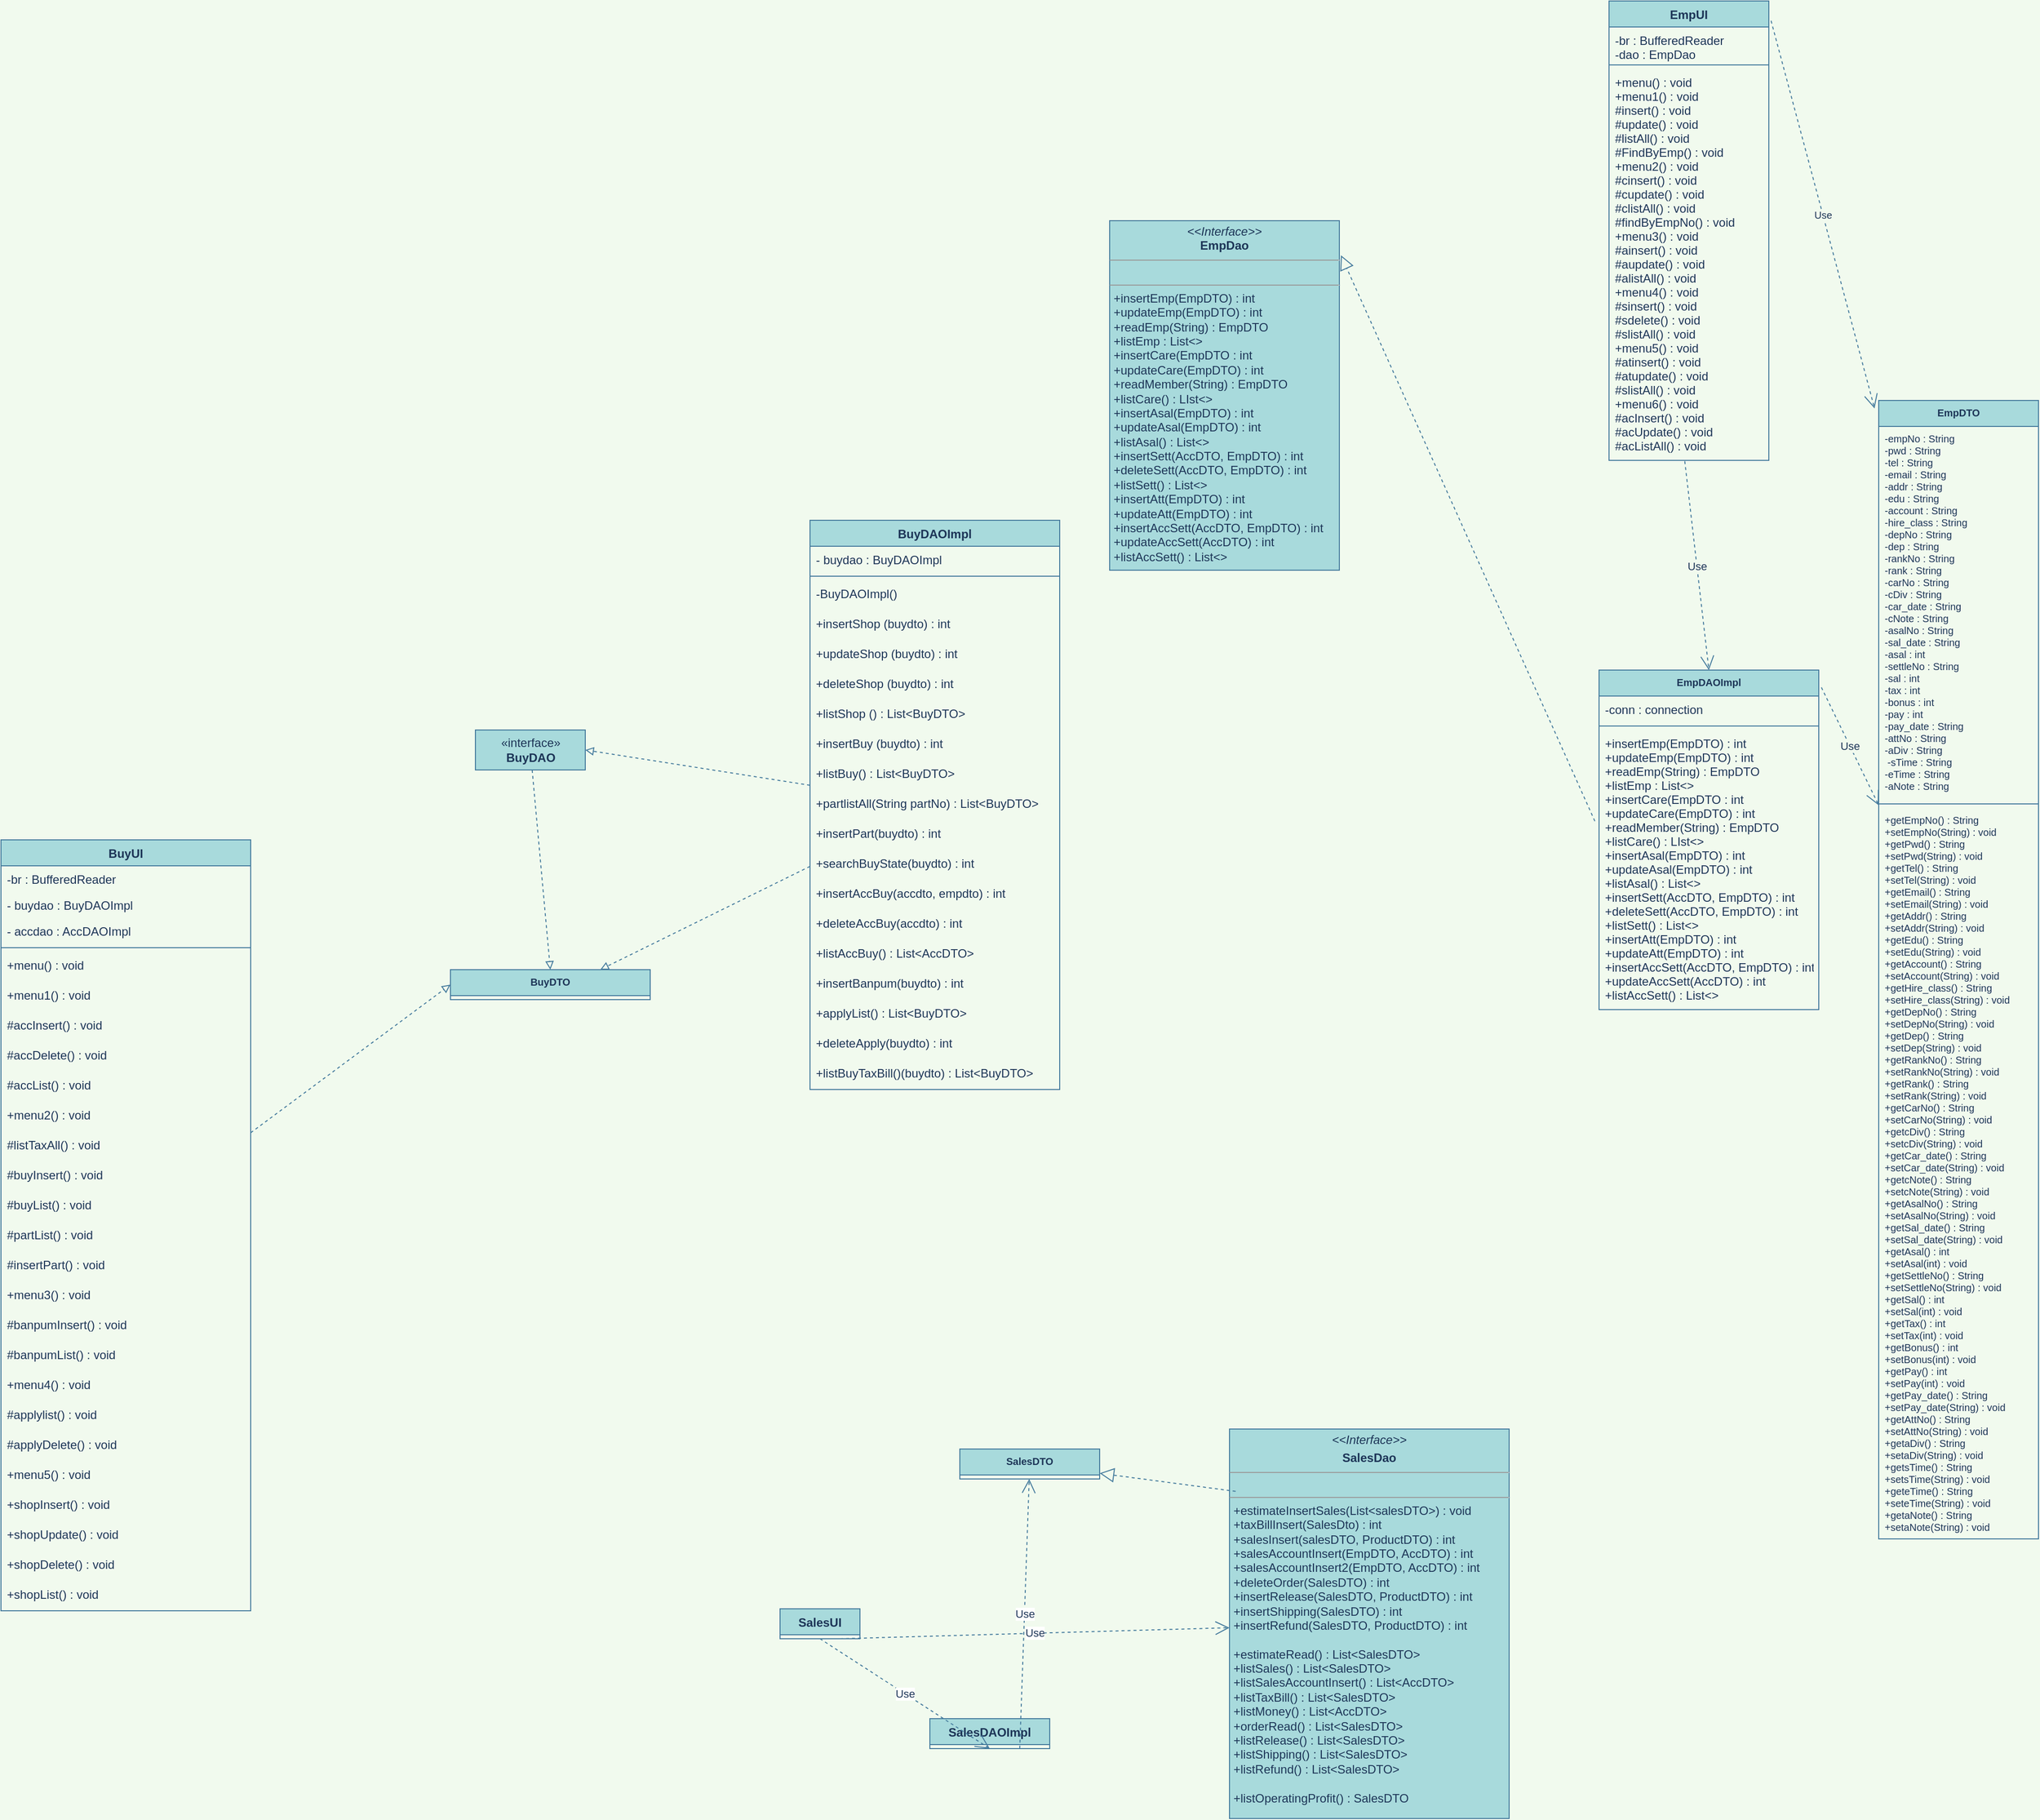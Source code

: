 <mxfile version="20.2.8" type="github" pages="2">
  <diagram id="R2lEEEUBdFMjLlhIrx00" name="Page-1">
    <mxGraphModel dx="1730" dy="912" grid="1" gridSize="10" guides="1" tooltips="1" connect="1" arrows="1" fold="1" page="1" pageScale="1" pageWidth="2336" pageHeight="1654" background="#F1FAEE" math="0" shadow="0" extFonts="Permanent Marker^https://fonts.googleapis.com/css?family=Permanent+Marker">
      <root>
        <mxCell id="0" />
        <mxCell id="1" parent="0" />
        <mxCell id="LlD2N6Lq6FNutBNXST0i-5" value="EmpDTO" style="swimlane;fontStyle=1;align=center;verticalAlign=top;childLayout=stackLayout;horizontal=1;startSize=26;horizontalStack=0;resizeParent=1;resizeParentMax=0;resizeLast=0;collapsible=1;marginBottom=0;fontSize=10;fillColor=#A8DADC;strokeColor=#457B9D;fontColor=#1D3557;" parent="1" vertex="1">
          <mxGeometry x="2140" y="550" width="160" height="1140" as="geometry">
            <mxRectangle x="2140" y="550" width="140" height="30" as="alternateBounds" />
          </mxGeometry>
        </mxCell>
        <mxCell id="LlD2N6Lq6FNutBNXST0i-6" value="-empNo : String       &#xa;-pwd : String&#xa;-tel : String               &#xa;-email : String&#xa;-addr : String           &#xa;-edu : String&#xa;-account : String      &#xa;-hire_class : String&#xa;-depNo : String        &#xa;-dep : String&#xa;-rankNo : String       &#xa;-rank : String&#xa;-carNo : String        &#xa;-cDiv : String&#xa;-car_date : String     &#xa;-cNote : String&#xa;-asalNo : String        &#xa;-sal_date : String&#xa;-asal : int                  &#xa;-settleNo : String&#xa;-sal : int                    &#xa;-tax : int    &#xa;-bonus : int             &#xa;-pay : int&#xa;-pay_date : String   &#xa;-attNo : String&#xa;-aDiv : String           &#xa; -sTime : String&#xa;-eTime : String         &#xa;-aNote : String" style="text;strokeColor=none;fillColor=none;align=left;verticalAlign=top;spacingLeft=4;spacingRight=4;overflow=hidden;rotatable=0;points=[[0,0.5],[1,0.5]];portConstraint=eastwest;fontSize=10;fontColor=#1D3557;" parent="LlD2N6Lq6FNutBNXST0i-5" vertex="1">
          <mxGeometry y="26" width="160" height="374" as="geometry" />
        </mxCell>
        <mxCell id="LlD2N6Lq6FNutBNXST0i-7" value="" style="line;strokeWidth=1;fillColor=none;align=left;verticalAlign=middle;spacingTop=-1;spacingLeft=3;spacingRight=3;rotatable=0;labelPosition=right;points=[];portConstraint=eastwest;fontSize=10;labelBackgroundColor=#F1FAEE;strokeColor=#457B9D;fontColor=#1D3557;" parent="LlD2N6Lq6FNutBNXST0i-5" vertex="1">
          <mxGeometry y="400" width="160" height="8" as="geometry" />
        </mxCell>
        <mxCell id="LlD2N6Lq6FNutBNXST0i-8" value="+getEmpNo() : String          &#xa;+setEmpNo(String) : void &#xa;+getPwd() : String              &#xa;+setPwd(String) : void&#xa;+getTel() : String                &#xa;+setTel(String) : void&#xa;+getEmail() : String            &#xa;+setEmail(String) : void&#xa;+getAddr() : String              &#xa;+setAddr(String) : void&#xa;+getEdu() : String                &#xa;+setEdu(String) : void&#xa;+getAccount() : String         &#xa;+setAccount(String) : void&#xa;+getHire_class() : String    &#xa;+setHire_class(String) : void&#xa;+getDepNo() : String          &#xa;+setDepNo(String) : void&#xa;+getDep() : String               &#xa;+setDep(String) : void&#xa;+getRankNo() : String        &#xa;+setRankNo(String) : void&#xa;+getRank() : String            &#xa;+setRank(String) : void&#xa;+getCarNo() : String           &#xa;+setCarNo(String) : void&#xa;+getcDiv() : String              &#xa;+setcDiv(String) : void&#xa;+getCar_date() : String      &#xa;+setCar_date(String) : void&#xa;+getcNote() : String            &#xa;+setcNote(String) : void&#xa;+getAsalNo() : String          &#xa;+setAsalNo(String) : void&#xa;+getSal_date() : String       &#xa;+setSal_date(String) : void&#xa;+getAsal() : int                    &#xa;+setAsal(int) : void&#xa;+getSettleNo() : String       &#xa;+setSettleNo(String) : void&#xa;+getSal() : int                     &#xa;+setSal(int) : void&#xa;+getTax() : int                    &#xa;+setTax(int) : void&#xa;+getBonus() : int                &#xa;+setBonus(int) : void&#xa;+getPay() : int                   &#xa;+setPay(int) : void&#xa;+getPay_date() : String     &#xa;+setPay_date(String) : void    &#xa;+getAttNo() : String           &#xa;+setAttNo(String) : void&#xa;+getaDiv() : String            &#xa;+setaDiv(String) : void&#xa;+getsTime() : String           &#xa;+setsTime(String) : void&#xa;+geteTime() : String           &#xa;+seteTime(String) : void&#xa;+getaNote() : String            &#xa;+setaNote(String) : void" style="text;strokeColor=none;fillColor=none;align=left;verticalAlign=top;spacingLeft=4;spacingRight=4;overflow=hidden;rotatable=0;points=[[0,0.5],[1,0.5]];portConstraint=eastwest;fontSize=10;fontColor=#1D3557;" parent="LlD2N6Lq6FNutBNXST0i-5" vertex="1">
          <mxGeometry y="408" width="160" height="732" as="geometry" />
        </mxCell>
        <mxCell id="LlD2N6Lq6FNutBNXST0i-9" value="EmpDAOImpl" style="swimlane;fontStyle=1;align=center;verticalAlign=top;childLayout=stackLayout;horizontal=1;startSize=26;horizontalStack=0;resizeParent=1;resizeParentMax=0;resizeLast=0;collapsible=1;marginBottom=0;fontSize=10;fillColor=#A8DADC;strokeColor=#457B9D;fontColor=#1D3557;" parent="1" vertex="1">
          <mxGeometry x="1860" y="820" width="220" height="340" as="geometry">
            <mxRectangle x="1860" y="820" width="100" height="30" as="alternateBounds" />
          </mxGeometry>
        </mxCell>
        <mxCell id="LlD2N6Lq6FNutBNXST0i-10" value="-conn : connection" style="text;strokeColor=none;fillColor=none;align=left;verticalAlign=top;spacingLeft=4;spacingRight=4;overflow=hidden;rotatable=0;points=[[0,0.5],[1,0.5]];portConstraint=eastwest;fontSize=12;fontColor=#1D3557;" parent="LlD2N6Lq6FNutBNXST0i-9" vertex="1">
          <mxGeometry y="26" width="220" height="26" as="geometry" />
        </mxCell>
        <mxCell id="LlD2N6Lq6FNutBNXST0i-11" value="" style="line;strokeWidth=1;fillColor=none;align=left;verticalAlign=middle;spacingTop=-1;spacingLeft=3;spacingRight=3;rotatable=0;labelPosition=right;points=[];portConstraint=eastwest;fontSize=10;labelBackgroundColor=#F1FAEE;strokeColor=#457B9D;fontColor=#1D3557;" parent="LlD2N6Lq6FNutBNXST0i-9" vertex="1">
          <mxGeometry y="52" width="220" height="8" as="geometry" />
        </mxCell>
        <mxCell id="LlD2N6Lq6FNutBNXST0i-12" value="+insertEmp(EmpDTO) : int&#xa;+updateEmp(EmpDTO) : int&#xa;+readEmp(String) : EmpDTO&#xa;+listEmp : List&lt;&gt;&#xa;+insertCare(EmpDTO : int&#xa;+updateCare(EmpDTO) : int&#xa;+readMember(String) : EmpDTO&#xa;+listCare() : LIst&lt;&gt;&#xa;+insertAsal(EmpDTO) : int&#xa;+updateAsal(EmpDTO) : int&#xa;+listAsal() : List&lt;&gt;&#xa;+insertSett(AccDTO, EmpDTO) : int&#xa;+deleteSett(AccDTO, EmpDTO) : int&#xa;+listSett() : List&lt;&gt;&#xa;+insertAtt(EmpDTO) : int&#xa;+updateAtt(EmpDTO) : int&#xa;+insertAccSett(AccDTO, EmpDTO) : int&#xa;+updateAccSett(AccDTO) : int&#xa;+listAccSett() : List&lt;&gt;" style="text;strokeColor=none;fillColor=none;align=left;verticalAlign=top;spacingLeft=4;spacingRight=4;overflow=hidden;rotatable=0;points=[[0,0.5],[1,0.5]];portConstraint=eastwest;fontSize=12;fontColor=#1D3557;" parent="LlD2N6Lq6FNutBNXST0i-9" vertex="1">
          <mxGeometry y="60" width="220" height="280" as="geometry" />
        </mxCell>
        <mxCell id="LlD2N6Lq6FNutBNXST0i-13" value="EmpUI" style="swimlane;fontStyle=1;align=center;verticalAlign=top;childLayout=stackLayout;horizontal=1;startSize=26;horizontalStack=0;resizeParent=1;resizeParentMax=0;resizeLast=0;collapsible=1;marginBottom=0;fontSize=12;fillColor=#A8DADC;strokeColor=#457B9D;fontColor=#1D3557;" parent="1" vertex="1">
          <mxGeometry x="1870" y="150" width="160" height="460" as="geometry">
            <mxRectangle x="1870" y="150" width="80" height="30" as="alternateBounds" />
          </mxGeometry>
        </mxCell>
        <mxCell id="LlD2N6Lq6FNutBNXST0i-14" value="-br : BufferedReader &#xa;-dao : EmpDao" style="text;strokeColor=none;fillColor=none;align=left;verticalAlign=top;spacingLeft=4;spacingRight=4;overflow=hidden;rotatable=0;points=[[0,0.5],[1,0.5]];portConstraint=eastwest;fontSize=12;fontColor=#1D3557;" parent="LlD2N6Lq6FNutBNXST0i-13" vertex="1">
          <mxGeometry y="26" width="160" height="34" as="geometry" />
        </mxCell>
        <mxCell id="LlD2N6Lq6FNutBNXST0i-15" value="" style="line;strokeWidth=1;fillColor=none;align=left;verticalAlign=middle;spacingTop=-1;spacingLeft=3;spacingRight=3;rotatable=0;labelPosition=right;points=[];portConstraint=eastwest;fontSize=12;labelBackgroundColor=#F1FAEE;strokeColor=#457B9D;fontColor=#1D3557;" parent="LlD2N6Lq6FNutBNXST0i-13" vertex="1">
          <mxGeometry y="60" width="160" height="8" as="geometry" />
        </mxCell>
        <mxCell id="LlD2N6Lq6FNutBNXST0i-16" value="+menu() : void&#xa;+menu1() : void&#xa;#insert() : void&#xa;#update() : void&#xa;#listAll() : void&#xa;#FindByEmp() : void&#xa;+menu2() : void&#xa;#cinsert() : void&#xa;#cupdate() : void&#xa;#clistAll() : void&#xa;#findByEmpNo() : void&#xa;+menu3() : void&#xa;#ainsert() : void&#xa;#aupdate() : void&#xa;#alistAll() : void&#xa;+menu4() : void&#xa;#sinsert() : void&#xa;#sdelete() : void&#xa;#slistAll() : void&#xa;+menu5() : void&#xa;#atinsert() : void&#xa;#atupdate() : void&#xa;#slistAll() : void&#xa;+menu6() : void&#xa;#acInsert() : void&#xa;#acUpdate() : void&#xa;#acListAll() : void" style="text;strokeColor=none;fillColor=none;align=left;verticalAlign=top;spacingLeft=4;spacingRight=4;overflow=hidden;rotatable=0;points=[[0,0.5],[1,0.5]];portConstraint=eastwest;fontSize=12;fontColor=#1D3557;" parent="LlD2N6Lq6FNutBNXST0i-13" vertex="1">
          <mxGeometry y="68" width="160" height="392" as="geometry" />
        </mxCell>
        <mxCell id="LlD2N6Lq6FNutBNXST0i-18" value="&lt;p style=&quot;margin:0px;margin-top:4px;text-align:center;&quot;&gt;&lt;i&gt;&amp;lt;&amp;lt;Interface&amp;gt;&amp;gt;&lt;/i&gt;&lt;br&gt;&lt;b&gt;EmpDao&lt;/b&gt;&lt;/p&gt;&lt;hr size=&quot;1&quot;&gt;&lt;p style=&quot;margin: 0px 0px 0px 4px; font-size: 10px;&quot;&gt;&lt;br&gt;&lt;/p&gt;&lt;hr size=&quot;1&quot;&gt;&lt;p style=&quot;margin:0px;margin-left:4px;&quot;&gt;+insertEmp(EmpDTO) : int&lt;br style=&quot;padding: 0px; margin: 0px;&quot;&gt;+updateEmp(EmpDTO) : int&lt;br style=&quot;padding: 0px; margin: 0px;&quot;&gt;+readEmp(String) : EmpDTO&lt;br style=&quot;padding: 0px; margin: 0px;&quot;&gt;+listEmp : List&amp;lt;&amp;gt;&lt;br style=&quot;padding: 0px; margin: 0px;&quot;&gt;+insertCare(EmpDTO : int&lt;br style=&quot;padding: 0px; margin: 0px;&quot;&gt;+updateCare(EmpDTO) : int&lt;br style=&quot;padding: 0px; margin: 0px;&quot;&gt;+readMember(String) : EmpDTO&lt;br style=&quot;padding: 0px; margin: 0px;&quot;&gt;+listCare() : LIst&amp;lt;&amp;gt;&lt;br style=&quot;padding: 0px; margin: 0px;&quot;&gt;+insertAsal(EmpDTO) : int&lt;br style=&quot;padding: 0px; margin: 0px;&quot;&gt;+updateAsal(EmpDTO) : int&lt;br style=&quot;padding: 0px; margin: 0px;&quot;&gt;+listAsal() : List&amp;lt;&amp;gt;&lt;br style=&quot;padding: 0px; margin: 0px;&quot;&gt;+insertSett(AccDTO, EmpDTO) : int&lt;br style=&quot;padding: 0px; margin: 0px;&quot;&gt;+deleteSett(AccDTO, EmpDTO) : int&lt;br style=&quot;padding: 0px; margin: 0px;&quot;&gt;+listSett() : List&amp;lt;&amp;gt;&lt;br style=&quot;padding: 0px; margin: 0px;&quot;&gt;+insertAtt(EmpDTO) : int&lt;br style=&quot;padding: 0px; margin: 0px;&quot;&gt;+updateAtt(EmpDTO) : int&lt;br style=&quot;padding: 0px; margin: 0px;&quot;&gt;+insertAccSett(AccDTO, EmpDTO) : int&lt;br style=&quot;padding: 0px; margin: 0px;&quot;&gt;+updateAccSett(AccDTO) : int&lt;br style=&quot;padding: 0px; margin: 0px;&quot;&gt;+listAccSett() : List&amp;lt;&amp;gt;&lt;/p&gt;&lt;div style=&quot;padding: 0px; margin: 0px;&quot;&gt;&lt;br style=&quot;padding: 0px; margin: 0px;&quot;&gt;&lt;/div&gt;" style="verticalAlign=top;align=left;overflow=fill;fontSize=12;fontFamily=Helvetica;html=1;fillColor=#A8DADC;strokeColor=#457B9D;fontColor=#1D3557;" parent="1" vertex="1">
          <mxGeometry x="1370" y="370" width="230" height="350" as="geometry" />
        </mxCell>
        <mxCell id="LlD2N6Lq6FNutBNXST0i-19" value="" style="endArrow=block;dashed=1;endFill=0;endSize=12;html=1;rounded=0;fontSize=10;entryX=1.007;entryY=0.099;entryDx=0;entryDy=0;entryPerimeter=0;exitX=-0.019;exitY=0.326;exitDx=0;exitDy=0;exitPerimeter=0;labelBackgroundColor=#F1FAEE;strokeColor=#457B9D;fontColor=#1D3557;" parent="1" source="LlD2N6Lq6FNutBNXST0i-12" target="LlD2N6Lq6FNutBNXST0i-18" edge="1">
          <mxGeometry width="160" relative="1" as="geometry">
            <mxPoint x="1830" y="272" as="sourcePoint" />
            <mxPoint x="1750" y="400" as="targetPoint" />
          </mxGeometry>
        </mxCell>
        <mxCell id="LlD2N6Lq6FNutBNXST0i-21" value="Use" style="endArrow=open;endSize=12;dashed=1;html=1;rounded=0;fontSize=10;exitX=1.014;exitY=0.043;exitDx=0;exitDy=0;exitPerimeter=0;entryX=-0.026;entryY=0.007;entryDx=0;entryDy=0;entryPerimeter=0;labelBackgroundColor=#F1FAEE;strokeColor=#457B9D;fontColor=#1D3557;" parent="1" source="LlD2N6Lq6FNutBNXST0i-13" target="LlD2N6Lq6FNutBNXST0i-5" edge="1">
          <mxGeometry width="160" relative="1" as="geometry">
            <mxPoint x="1990" y="770" as="sourcePoint" />
            <mxPoint x="2150" y="770" as="targetPoint" />
          </mxGeometry>
        </mxCell>
        <mxCell id="yPC-osZncgzYf9NU8Rpq-1" value="Use" style="endArrow=open;endSize=12;dashed=1;html=1;rounded=0;exitX=1.012;exitY=0.051;exitDx=0;exitDy=0;exitPerimeter=0;labelBackgroundColor=#F1FAEE;strokeColor=#457B9D;fontColor=#1D3557;" parent="1" source="LlD2N6Lq6FNutBNXST0i-9" target="LlD2N6Lq6FNutBNXST0i-5" edge="1">
          <mxGeometry width="160" relative="1" as="geometry">
            <mxPoint x="1920" y="370" as="sourcePoint" />
            <mxPoint x="2080" y="370" as="targetPoint" />
          </mxGeometry>
        </mxCell>
        <mxCell id="yPC-osZncgzYf9NU8Rpq-2" value="Use" style="endArrow=open;endSize=12;dashed=1;html=1;rounded=0;entryX=0.5;entryY=0;entryDx=0;entryDy=0;exitX=0.474;exitY=1.002;exitDx=0;exitDy=0;exitPerimeter=0;labelBackgroundColor=#F1FAEE;strokeColor=#457B9D;fontColor=#1D3557;" parent="1" source="LlD2N6Lq6FNutBNXST0i-16" target="LlD2N6Lq6FNutBNXST0i-9" edge="1">
          <mxGeometry width="160" relative="1" as="geometry">
            <mxPoint x="1860" y="550" as="sourcePoint" />
            <mxPoint x="2020" y="550" as="targetPoint" />
          </mxGeometry>
        </mxCell>
        <mxCell id="nXDKSg3uLK1_ugnHNtTV-3" value="BuyDTO" style="swimlane;fontStyle=1;align=center;verticalAlign=top;childLayout=stackLayout;horizontal=1;startSize=26;horizontalStack=0;resizeParent=1;resizeParentMax=0;resizeLast=0;collapsible=1;marginBottom=0;fontSize=10;fillColor=#A8DADC;strokeColor=#457B9D;fontColor=#1D3557;" parent="1" vertex="1" collapsed="1">
          <mxGeometry x="710" y="1120" width="200" height="30" as="geometry">
            <mxRectangle x="710" y="1120" width="160" height="1550" as="alternateBounds" />
          </mxGeometry>
        </mxCell>
        <mxCell id="nXDKSg3uLK1_ugnHNtTV-4" value="-buy_No: String       &#xa;-stateNo: int&#xa;-buy_Date: String      &#xa;-buy_qty : int&#xa;-buy_price: int&#xa;-accountSubNo: String&#xa;-empNo : String&#xa;-ban_No : String&#xa;-ban_Date : String&#xa;-ban_qty : int&#xa;-ban_Finish : String&#xa;-ban_Memo : String&#xa;-shop_No : String&#xa;-shop_Num : String&#xa;-shop_Name : String&#xa;-shop_Boss : String&#xa;-shop_Tel : String&#xa;-shop_Post : String&#xa;-shop_addr : String&#xa;-shop_Reg : String&#xa;-partNo : String&#xa;-part_name : String&#xa;-part_price : int&#xa;-part_stock : int&#xa;-btb_No : String&#xa;-btb_con : String&#xa;-btb_total : int&#xa;-btb_misu : int&#xa;-btb_tax : int&#xa;-partOfferNo : int&#xa;-qty : int&#xa;-offer_date : String&#xa;" style="text;strokeColor=none;fillColor=none;align=left;verticalAlign=top;spacingLeft=4;spacingRight=4;overflow=hidden;rotatable=0;points=[[0,0.5],[1,0.5]];portConstraint=eastwest;fontSize=10;fontColor=#1D3557;" parent="nXDKSg3uLK1_ugnHNtTV-3" vertex="1">
          <mxGeometry y="26" width="160" height="394" as="geometry" />
        </mxCell>
        <mxCell id="nXDKSg3uLK1_ugnHNtTV-5" value="" style="line;strokeWidth=1;fillColor=none;align=left;verticalAlign=middle;spacingTop=-1;spacingLeft=3;spacingRight=3;rotatable=0;labelPosition=right;points=[];portConstraint=eastwest;fontSize=10;labelBackgroundColor=#F1FAEE;strokeColor=#457B9D;fontColor=#1D3557;" parent="nXDKSg3uLK1_ugnHNtTV-3" vertex="1">
          <mxGeometry y="420" width="160" height="8" as="geometry" />
        </mxCell>
        <mxCell id="nXDKSg3uLK1_ugnHNtTV-6" value="+getBtb_No() : String          &#xa;+setBtb_No(String) : void &#xa;&#xa;+getBtb_con() : String              &#xa;+setBtb_con(String) : void&#xa;&#xa;+getBtb_total() : int&#xa;+setBtb_total(int) : void&#xa;&#xa;+getBtb_misu() : int&#xa;+setBtb_misu(int) : void&#xa;&#xa;+getPartOfferNo() : int              &#xa;+setPartOfferNo(int) : void&#xa;&#xa;+getQty() : int&#xa;+setQty(int) : void&#xa;&#xa;+getOffer_date() : String         &#xa;+setOffer_date(String) : void&#xa;&#xa;+getBuy_No() : String    &#xa;+setBuy_No(String) : void&#xa;&#xa;+getStateNo() : int&#xa;+setStateNo(int) : void&#xa;&#xa;+getBuy_Date() : String               &#xa;+setBuy_Date(String) : void&#xa;&#xa;+getBuy_qty() : int&#xa;+setBuy_qty(int) : void&#xa;&#xa;+getBuy_price() : int&#xa;+setBuy_price(int) : void&#xa;&#xa;+getBan_No() : String           &#xa;+setBan_No(String) : void&#xa;&#xa;+getBan_Date() : String              &#xa;+setBan_Date(String) : void&#xa;&#xa;+getBan_qty() : int&#xa;+setBan_qty(int) : void&#xa;&#xa;+getBan_Finish() : String            &#xa;+setBan_Finish(String) : void&#xa;&#xa;+getBan_Memo() : String          &#xa;+setBan_Memo(String) : void&#xa;&#xa;+getShop_No() : String       &#xa;+setShop_No(String) : void&#xa;&#xa;+getShop_Num() : String&#xa;+setShop_Num(String) : void&#xa;&#xa;+getShop_Name() : String       &#xa;+setShop_Name(String) : void&#xa;&#xa;+getShop_Boss() : String&#xa;+setShop_Boss(String) : void&#xa;&#xa;+getShop_Tel() : String&#xa;+setShop_Tel(String) : void&#xa;&#xa;+getShop_Post() : String&#xa;+setShop_Post(String) : void&#xa;&#xa;+getShop_addr() : String&#xa;+setShop_addr(String) : void&#xa;&#xa;+getShop_Reg() : String     &#xa;+setShop_Reg(String) : void&#xa;    &#xa;+getPartNo() : String           &#xa;+setPartNo(String) : void&#xa;&#xa;+getPart_name() : String            &#xa;+setPart_name(String) : void&#xa;&#xa;+getPart_price() : int&#xa;+setPart_price(int) : void&#xa;&#xa;+getPart_stock() : int&#xa;+setPart_stock(int) : void&#xa;&#xa;+getEmpNo() : String            &#xa;+setEmpNo(String) : void&#xa;&#xa;+getBtb_tax() : int&#xa;+setBtb_tax(int) : void" style="text;strokeColor=none;fillColor=none;align=left;verticalAlign=top;spacingLeft=4;spacingRight=4;overflow=hidden;rotatable=0;points=[[0,0.5],[1,0.5]];portConstraint=eastwest;fontSize=10;fontColor=#1D3557;" parent="nXDKSg3uLK1_ugnHNtTV-3" vertex="1">
          <mxGeometry y="428" width="160" height="1122" as="geometry" />
        </mxCell>
        <mxCell id="nXDKSg3uLK1_ugnHNtTV-60" style="rounded=0;orthogonalLoop=1;jettySize=auto;html=1;entryX=1;entryY=0.5;entryDx=0;entryDy=0;endArrow=block;endFill=0;startArrow=none;startFill=0;dashed=1;labelBackgroundColor=#F1FAEE;strokeColor=#457B9D;fontColor=#1D3557;" parent="1" source="nXDKSg3uLK1_ugnHNtTV-16" target="nXDKSg3uLK1_ugnHNtTV-59" edge="1">
          <mxGeometry relative="1" as="geometry" />
        </mxCell>
        <mxCell id="nXDKSg3uLK1_ugnHNtTV-62" style="edgeStyle=none;rounded=0;orthogonalLoop=1;jettySize=auto;html=1;entryX=0.75;entryY=0;entryDx=0;entryDy=0;dashed=1;startArrow=none;startFill=0;endArrow=block;endFill=0;labelBackgroundColor=#F1FAEE;strokeColor=#457B9D;fontColor=#1D3557;" parent="1" source="nXDKSg3uLK1_ugnHNtTV-16" target="nXDKSg3uLK1_ugnHNtTV-3" edge="1">
          <mxGeometry relative="1" as="geometry" />
        </mxCell>
        <mxCell id="nXDKSg3uLK1_ugnHNtTV-16" value="BuyDAOImpl" style="swimlane;fontStyle=1;align=center;verticalAlign=top;childLayout=stackLayout;horizontal=1;startSize=26;horizontalStack=0;resizeParent=1;resizeParentMax=0;resizeLast=0;collapsible=1;marginBottom=0;fillColor=#A8DADC;strokeColor=#457B9D;fontColor=#1D3557;" parent="1" vertex="1">
          <mxGeometry x="1070" y="670" width="250" height="570" as="geometry" />
        </mxCell>
        <mxCell id="nXDKSg3uLK1_ugnHNtTV-17" value="- buydao : BuyDAOImpl" style="text;strokeColor=none;fillColor=none;align=left;verticalAlign=top;spacingLeft=4;spacingRight=4;overflow=hidden;rotatable=0;points=[[0,0.5],[1,0.5]];portConstraint=eastwest;fontColor=#1D3557;" parent="nXDKSg3uLK1_ugnHNtTV-16" vertex="1">
          <mxGeometry y="26" width="250" height="26" as="geometry" />
        </mxCell>
        <mxCell id="nXDKSg3uLK1_ugnHNtTV-18" value="" style="line;strokeWidth=1;fillColor=none;align=left;verticalAlign=middle;spacingTop=-1;spacingLeft=3;spacingRight=3;rotatable=0;labelPosition=right;points=[];portConstraint=eastwest;labelBackgroundColor=#F1FAEE;strokeColor=#457B9D;fontColor=#1D3557;" parent="nXDKSg3uLK1_ugnHNtTV-16" vertex="1">
          <mxGeometry y="52" width="250" height="8" as="geometry" />
        </mxCell>
        <mxCell id="nXDKSg3uLK1_ugnHNtTV-23" value="-BuyDAOImpl()" style="text;strokeColor=none;fillColor=none;align=left;verticalAlign=top;spacingLeft=4;spacingRight=4;overflow=hidden;rotatable=0;points=[[0,0.5],[1,0.5]];portConstraint=eastwest;fontColor=#1D3557;" parent="nXDKSg3uLK1_ugnHNtTV-16" vertex="1">
          <mxGeometry y="60" width="250" height="30" as="geometry" />
        </mxCell>
        <mxCell id="nXDKSg3uLK1_ugnHNtTV-29" value="+insertShop (buydto) : int" style="text;strokeColor=none;fillColor=none;align=left;verticalAlign=top;spacingLeft=4;spacingRight=4;overflow=hidden;rotatable=0;points=[[0,0.5],[1,0.5]];portConstraint=eastwest;fontColor=#1D3557;" parent="nXDKSg3uLK1_ugnHNtTV-16" vertex="1">
          <mxGeometry y="90" width="250" height="30" as="geometry" />
        </mxCell>
        <mxCell id="nXDKSg3uLK1_ugnHNtTV-28" value="+updateShop (buydto) : int" style="text;strokeColor=none;fillColor=none;align=left;verticalAlign=top;spacingLeft=4;spacingRight=4;overflow=hidden;rotatable=0;points=[[0,0.5],[1,0.5]];portConstraint=eastwest;fontColor=#1D3557;" parent="nXDKSg3uLK1_ugnHNtTV-16" vertex="1">
          <mxGeometry y="120" width="250" height="30" as="geometry" />
        </mxCell>
        <mxCell id="nXDKSg3uLK1_ugnHNtTV-27" value="+deleteShop (buydto) : int" style="text;strokeColor=none;fillColor=none;align=left;verticalAlign=top;spacingLeft=4;spacingRight=4;overflow=hidden;rotatable=0;points=[[0,0.5],[1,0.5]];portConstraint=eastwest;fontColor=#1D3557;" parent="nXDKSg3uLK1_ugnHNtTV-16" vertex="1">
          <mxGeometry y="150" width="250" height="30" as="geometry" />
        </mxCell>
        <mxCell id="nXDKSg3uLK1_ugnHNtTV-26" value="+listShop () : List&lt;BuyDTO&gt;" style="text;strokeColor=none;fillColor=none;align=left;verticalAlign=top;spacingLeft=4;spacingRight=4;overflow=hidden;rotatable=0;points=[[0,0.5],[1,0.5]];portConstraint=eastwest;fontColor=#1D3557;" parent="nXDKSg3uLK1_ugnHNtTV-16" vertex="1">
          <mxGeometry y="180" width="250" height="30" as="geometry" />
        </mxCell>
        <mxCell id="nXDKSg3uLK1_ugnHNtTV-25" value="+insertBuy (buydto) : int" style="text;strokeColor=none;fillColor=none;align=left;verticalAlign=top;spacingLeft=4;spacingRight=4;overflow=hidden;rotatable=0;points=[[0,0.5],[1,0.5]];portConstraint=eastwest;fontColor=#1D3557;" parent="nXDKSg3uLK1_ugnHNtTV-16" vertex="1">
          <mxGeometry y="210" width="250" height="30" as="geometry" />
        </mxCell>
        <mxCell id="nXDKSg3uLK1_ugnHNtTV-24" value="+listBuy() : List&lt;BuyDTO&gt;" style="text;strokeColor=none;fillColor=none;align=left;verticalAlign=top;spacingLeft=4;spacingRight=4;overflow=hidden;rotatable=0;points=[[0,0.5],[1,0.5]];portConstraint=eastwest;fontColor=#1D3557;" parent="nXDKSg3uLK1_ugnHNtTV-16" vertex="1">
          <mxGeometry y="240" width="250" height="30" as="geometry" />
        </mxCell>
        <mxCell id="nXDKSg3uLK1_ugnHNtTV-30" value="+partlistAll(String partNo) : List&lt;BuyDTO&gt;" style="text;strokeColor=none;fillColor=none;align=left;verticalAlign=top;spacingLeft=4;spacingRight=4;overflow=hidden;rotatable=0;points=[[0,0.5],[1,0.5]];portConstraint=eastwest;fontColor=#1D3557;" parent="nXDKSg3uLK1_ugnHNtTV-16" vertex="1">
          <mxGeometry y="270" width="250" height="30" as="geometry" />
        </mxCell>
        <mxCell id="nXDKSg3uLK1_ugnHNtTV-36" value="+insertPart(buydto) : int" style="text;strokeColor=none;fillColor=none;align=left;verticalAlign=top;spacingLeft=4;spacingRight=4;overflow=hidden;rotatable=0;points=[[0,0.5],[1,0.5]];portConstraint=eastwest;fontColor=#1D3557;" parent="nXDKSg3uLK1_ugnHNtTV-16" vertex="1">
          <mxGeometry y="300" width="250" height="30" as="geometry" />
        </mxCell>
        <mxCell id="nXDKSg3uLK1_ugnHNtTV-35" value="+searchBuyState(buydto) : int" style="text;strokeColor=none;fillColor=none;align=left;verticalAlign=top;spacingLeft=4;spacingRight=4;overflow=hidden;rotatable=0;points=[[0,0.5],[1,0.5]];portConstraint=eastwest;fontColor=#1D3557;" parent="nXDKSg3uLK1_ugnHNtTV-16" vertex="1">
          <mxGeometry y="330" width="250" height="30" as="geometry" />
        </mxCell>
        <mxCell id="nXDKSg3uLK1_ugnHNtTV-34" value="+insertAccBuy(accdto, empdto) : int" style="text;strokeColor=none;fillColor=none;align=left;verticalAlign=top;spacingLeft=4;spacingRight=4;overflow=hidden;rotatable=0;points=[[0,0.5],[1,0.5]];portConstraint=eastwest;fontColor=#1D3557;" parent="nXDKSg3uLK1_ugnHNtTV-16" vertex="1">
          <mxGeometry y="360" width="250" height="30" as="geometry" />
        </mxCell>
        <mxCell id="nXDKSg3uLK1_ugnHNtTV-33" value="+deleteAccBuy(accdto) : int" style="text;strokeColor=none;fillColor=none;align=left;verticalAlign=top;spacingLeft=4;spacingRight=4;overflow=hidden;rotatable=0;points=[[0,0.5],[1,0.5]];portConstraint=eastwest;fontColor=#1D3557;" parent="nXDKSg3uLK1_ugnHNtTV-16" vertex="1">
          <mxGeometry y="390" width="250" height="30" as="geometry" />
        </mxCell>
        <mxCell id="nXDKSg3uLK1_ugnHNtTV-32" value="+listAccBuy() : List&lt;AccDTO&gt;" style="text;strokeColor=none;fillColor=none;align=left;verticalAlign=top;spacingLeft=4;spacingRight=4;overflow=hidden;rotatable=0;points=[[0,0.5],[1,0.5]];portConstraint=eastwest;fontColor=#1D3557;" parent="nXDKSg3uLK1_ugnHNtTV-16" vertex="1">
          <mxGeometry y="420" width="250" height="30" as="geometry" />
        </mxCell>
        <mxCell id="nXDKSg3uLK1_ugnHNtTV-31" value="+insertBanpum(buydto) : int" style="text;strokeColor=none;fillColor=none;align=left;verticalAlign=top;spacingLeft=4;spacingRight=4;overflow=hidden;rotatable=0;points=[[0,0.5],[1,0.5]];portConstraint=eastwest;fontColor=#1D3557;" parent="nXDKSg3uLK1_ugnHNtTV-16" vertex="1">
          <mxGeometry y="450" width="250" height="30" as="geometry" />
        </mxCell>
        <mxCell id="nXDKSg3uLK1_ugnHNtTV-37" value="+applyList() : List&lt;BuyDTO&gt;" style="text;strokeColor=none;fillColor=none;align=left;verticalAlign=top;spacingLeft=4;spacingRight=4;overflow=hidden;rotatable=0;points=[[0,0.5],[1,0.5]];portConstraint=eastwest;fontColor=#1D3557;" parent="nXDKSg3uLK1_ugnHNtTV-16" vertex="1">
          <mxGeometry y="480" width="250" height="30" as="geometry" />
        </mxCell>
        <mxCell id="nXDKSg3uLK1_ugnHNtTV-38" value="+deleteApply(buydto) : int" style="text;strokeColor=none;fillColor=none;align=left;verticalAlign=top;spacingLeft=4;spacingRight=4;overflow=hidden;rotatable=0;points=[[0,0.5],[1,0.5]];portConstraint=eastwest;fontColor=#1D3557;" parent="nXDKSg3uLK1_ugnHNtTV-16" vertex="1">
          <mxGeometry y="510" width="250" height="30" as="geometry" />
        </mxCell>
        <mxCell id="nXDKSg3uLK1_ugnHNtTV-22" value="+listBuyTaxBill()(buydto) : List&lt;BuyDTO&gt;" style="text;strokeColor=none;fillColor=none;align=left;verticalAlign=top;spacingLeft=4;spacingRight=4;overflow=hidden;rotatable=0;points=[[0,0.5],[1,0.5]];portConstraint=eastwest;fontColor=#1D3557;" parent="nXDKSg3uLK1_ugnHNtTV-16" vertex="1">
          <mxGeometry y="540" width="250" height="30" as="geometry" />
        </mxCell>
        <mxCell id="nXDKSg3uLK1_ugnHNtTV-75" style="edgeStyle=none;rounded=0;orthogonalLoop=1;jettySize=auto;html=1;entryX=0;entryY=0.5;entryDx=0;entryDy=0;dashed=1;startArrow=none;startFill=0;endArrow=block;endFill=0;labelBackgroundColor=#F1FAEE;strokeColor=#457B9D;fontColor=#1D3557;" parent="1" source="nXDKSg3uLK1_ugnHNtTV-39" target="nXDKSg3uLK1_ugnHNtTV-3" edge="1">
          <mxGeometry relative="1" as="geometry" />
        </mxCell>
        <mxCell id="nXDKSg3uLK1_ugnHNtTV-39" value="BuyUI" style="swimlane;fontStyle=1;align=center;verticalAlign=top;childLayout=stackLayout;horizontal=1;startSize=26;horizontalStack=0;resizeParent=1;resizeParentMax=0;resizeLast=0;collapsible=1;marginBottom=0;fillColor=#A8DADC;strokeColor=#457B9D;fontColor=#1D3557;" parent="1" vertex="1">
          <mxGeometry x="260" y="990" width="250" height="772" as="geometry" />
        </mxCell>
        <mxCell id="nXDKSg3uLK1_ugnHNtTV-40" value="-br : BufferedReader" style="text;strokeColor=none;fillColor=none;align=left;verticalAlign=top;spacingLeft=4;spacingRight=4;overflow=hidden;rotatable=0;points=[[0,0.5],[1,0.5]];portConstraint=eastwest;fontColor=#1D3557;" parent="nXDKSg3uLK1_ugnHNtTV-39" vertex="1">
          <mxGeometry y="26" width="250" height="26" as="geometry" />
        </mxCell>
        <mxCell id="nXDKSg3uLK1_ugnHNtTV-64" value="- buydao : BuyDAOImpl" style="text;strokeColor=none;fillColor=none;align=left;verticalAlign=top;spacingLeft=4;spacingRight=4;overflow=hidden;rotatable=0;points=[[0,0.5],[1,0.5]];portConstraint=eastwest;fontColor=#1D3557;" parent="nXDKSg3uLK1_ugnHNtTV-39" vertex="1">
          <mxGeometry y="52" width="250" height="26" as="geometry" />
        </mxCell>
        <mxCell id="nXDKSg3uLK1_ugnHNtTV-65" value="- accdao : AccDAOImpl" style="text;strokeColor=none;fillColor=none;align=left;verticalAlign=top;spacingLeft=4;spacingRight=4;overflow=hidden;rotatable=0;points=[[0,0.5],[1,0.5]];portConstraint=eastwest;fontColor=#1D3557;" parent="nXDKSg3uLK1_ugnHNtTV-39" vertex="1">
          <mxGeometry y="78" width="250" height="26" as="geometry" />
        </mxCell>
        <mxCell id="nXDKSg3uLK1_ugnHNtTV-41" value="" style="line;strokeWidth=1;fillColor=none;align=left;verticalAlign=middle;spacingTop=-1;spacingLeft=3;spacingRight=3;rotatable=0;labelPosition=right;points=[];portConstraint=eastwest;labelBackgroundColor=#F1FAEE;strokeColor=#457B9D;fontColor=#1D3557;" parent="nXDKSg3uLK1_ugnHNtTV-39" vertex="1">
          <mxGeometry y="104" width="250" height="8" as="geometry" />
        </mxCell>
        <mxCell id="nXDKSg3uLK1_ugnHNtTV-42" value="+menu() : void" style="text;strokeColor=none;fillColor=none;align=left;verticalAlign=top;spacingLeft=4;spacingRight=4;overflow=hidden;rotatable=0;points=[[0,0.5],[1,0.5]];portConstraint=eastwest;fontColor=#1D3557;" parent="nXDKSg3uLK1_ugnHNtTV-39" vertex="1">
          <mxGeometry y="112" width="250" height="30" as="geometry" />
        </mxCell>
        <mxCell id="nXDKSg3uLK1_ugnHNtTV-43" value="+menu1() : void" style="text;strokeColor=none;fillColor=none;align=left;verticalAlign=top;spacingLeft=4;spacingRight=4;overflow=hidden;rotatable=0;points=[[0,0.5],[1,0.5]];portConstraint=eastwest;fontColor=#1D3557;" parent="nXDKSg3uLK1_ugnHNtTV-39" vertex="1">
          <mxGeometry y="142" width="250" height="30" as="geometry" />
        </mxCell>
        <mxCell id="nXDKSg3uLK1_ugnHNtTV-44" value="#accInsert() : void" style="text;strokeColor=none;fillColor=none;align=left;verticalAlign=top;spacingLeft=4;spacingRight=4;overflow=hidden;rotatable=0;points=[[0,0.5],[1,0.5]];portConstraint=eastwest;fontColor=#1D3557;" parent="nXDKSg3uLK1_ugnHNtTV-39" vertex="1">
          <mxGeometry y="172" width="250" height="30" as="geometry" />
        </mxCell>
        <mxCell id="nXDKSg3uLK1_ugnHNtTV-45" value="#accDelete() : void" style="text;strokeColor=none;fillColor=none;align=left;verticalAlign=top;spacingLeft=4;spacingRight=4;overflow=hidden;rotatable=0;points=[[0,0.5],[1,0.5]];portConstraint=eastwest;fontColor=#1D3557;" parent="nXDKSg3uLK1_ugnHNtTV-39" vertex="1">
          <mxGeometry y="202" width="250" height="30" as="geometry" />
        </mxCell>
        <mxCell id="nXDKSg3uLK1_ugnHNtTV-46" value="#accList() : void" style="text;strokeColor=none;fillColor=none;align=left;verticalAlign=top;spacingLeft=4;spacingRight=4;overflow=hidden;rotatable=0;points=[[0,0.5],[1,0.5]];portConstraint=eastwest;fontColor=#1D3557;" parent="nXDKSg3uLK1_ugnHNtTV-39" vertex="1">
          <mxGeometry y="232" width="250" height="30" as="geometry" />
        </mxCell>
        <mxCell id="nXDKSg3uLK1_ugnHNtTV-47" value="+menu2() : void" style="text;strokeColor=none;fillColor=none;align=left;verticalAlign=top;spacingLeft=4;spacingRight=4;overflow=hidden;rotatable=0;points=[[0,0.5],[1,0.5]];portConstraint=eastwest;fontColor=#1D3557;" parent="nXDKSg3uLK1_ugnHNtTV-39" vertex="1">
          <mxGeometry y="262" width="250" height="30" as="geometry" />
        </mxCell>
        <mxCell id="nXDKSg3uLK1_ugnHNtTV-48" value="#listTaxAll() : void" style="text;strokeColor=none;fillColor=none;align=left;verticalAlign=top;spacingLeft=4;spacingRight=4;overflow=hidden;rotatable=0;points=[[0,0.5],[1,0.5]];portConstraint=eastwest;fontColor=#1D3557;" parent="nXDKSg3uLK1_ugnHNtTV-39" vertex="1">
          <mxGeometry y="292" width="250" height="30" as="geometry" />
        </mxCell>
        <mxCell id="nXDKSg3uLK1_ugnHNtTV-49" value="#buyInsert() : void" style="text;strokeColor=none;fillColor=none;align=left;verticalAlign=top;spacingLeft=4;spacingRight=4;overflow=hidden;rotatable=0;points=[[0,0.5],[1,0.5]];portConstraint=eastwest;fontColor=#1D3557;" parent="nXDKSg3uLK1_ugnHNtTV-39" vertex="1">
          <mxGeometry y="322" width="250" height="30" as="geometry" />
        </mxCell>
        <mxCell id="nXDKSg3uLK1_ugnHNtTV-50" value="#buyList() : void" style="text;strokeColor=none;fillColor=none;align=left;verticalAlign=top;spacingLeft=4;spacingRight=4;overflow=hidden;rotatable=0;points=[[0,0.5],[1,0.5]];portConstraint=eastwest;fontColor=#1D3557;" parent="nXDKSg3uLK1_ugnHNtTV-39" vertex="1">
          <mxGeometry y="352" width="250" height="30" as="geometry" />
        </mxCell>
        <mxCell id="nXDKSg3uLK1_ugnHNtTV-51" value="#partList() : void" style="text;strokeColor=none;fillColor=none;align=left;verticalAlign=top;spacingLeft=4;spacingRight=4;overflow=hidden;rotatable=0;points=[[0,0.5],[1,0.5]];portConstraint=eastwest;fontColor=#1D3557;" parent="nXDKSg3uLK1_ugnHNtTV-39" vertex="1">
          <mxGeometry y="382" width="250" height="30" as="geometry" />
        </mxCell>
        <mxCell id="nXDKSg3uLK1_ugnHNtTV-52" value="#insertPart() : void" style="text;strokeColor=none;fillColor=none;align=left;verticalAlign=top;spacingLeft=4;spacingRight=4;overflow=hidden;rotatable=0;points=[[0,0.5],[1,0.5]];portConstraint=eastwest;fontColor=#1D3557;" parent="nXDKSg3uLK1_ugnHNtTV-39" vertex="1">
          <mxGeometry y="412" width="250" height="30" as="geometry" />
        </mxCell>
        <mxCell id="nXDKSg3uLK1_ugnHNtTV-53" value="+menu3() : void" style="text;strokeColor=none;fillColor=none;align=left;verticalAlign=top;spacingLeft=4;spacingRight=4;overflow=hidden;rotatable=0;points=[[0,0.5],[1,0.5]];portConstraint=eastwest;fontColor=#1D3557;" parent="nXDKSg3uLK1_ugnHNtTV-39" vertex="1">
          <mxGeometry y="442" width="250" height="30" as="geometry" />
        </mxCell>
        <mxCell id="nXDKSg3uLK1_ugnHNtTV-54" value="#banpumInsert() : void" style="text;strokeColor=none;fillColor=none;align=left;verticalAlign=top;spacingLeft=4;spacingRight=4;overflow=hidden;rotatable=0;points=[[0,0.5],[1,0.5]];portConstraint=eastwest;fontColor=#1D3557;" parent="nXDKSg3uLK1_ugnHNtTV-39" vertex="1">
          <mxGeometry y="472" width="250" height="30" as="geometry" />
        </mxCell>
        <mxCell id="nXDKSg3uLK1_ugnHNtTV-55" value="#banpumList() : void" style="text;strokeColor=none;fillColor=none;align=left;verticalAlign=top;spacingLeft=4;spacingRight=4;overflow=hidden;rotatable=0;points=[[0,0.5],[1,0.5]];portConstraint=eastwest;fontColor=#1D3557;" parent="nXDKSg3uLK1_ugnHNtTV-39" vertex="1">
          <mxGeometry y="502" width="250" height="30" as="geometry" />
        </mxCell>
        <mxCell id="nXDKSg3uLK1_ugnHNtTV-56" value="+menu4() : void" style="text;strokeColor=none;fillColor=none;align=left;verticalAlign=top;spacingLeft=4;spacingRight=4;overflow=hidden;rotatable=0;points=[[0,0.5],[1,0.5]];portConstraint=eastwest;fontColor=#1D3557;" parent="nXDKSg3uLK1_ugnHNtTV-39" vertex="1">
          <mxGeometry y="532" width="250" height="30" as="geometry" />
        </mxCell>
        <mxCell id="nXDKSg3uLK1_ugnHNtTV-57" value="#applylist() : void" style="text;strokeColor=none;fillColor=none;align=left;verticalAlign=top;spacingLeft=4;spacingRight=4;overflow=hidden;rotatable=0;points=[[0,0.5],[1,0.5]];portConstraint=eastwest;fontColor=#1D3557;" parent="nXDKSg3uLK1_ugnHNtTV-39" vertex="1">
          <mxGeometry y="562" width="250" height="30" as="geometry" />
        </mxCell>
        <mxCell id="nXDKSg3uLK1_ugnHNtTV-68" value="#applyDelete() : void" style="text;strokeColor=none;fillColor=none;align=left;verticalAlign=top;spacingLeft=4;spacingRight=4;overflow=hidden;rotatable=0;points=[[0,0.5],[1,0.5]];portConstraint=eastwest;fontColor=#1D3557;" parent="nXDKSg3uLK1_ugnHNtTV-39" vertex="1">
          <mxGeometry y="592" width="250" height="30" as="geometry" />
        </mxCell>
        <mxCell id="nXDKSg3uLK1_ugnHNtTV-70" value="+menu5() : void" style="text;strokeColor=none;fillColor=none;align=left;verticalAlign=top;spacingLeft=4;spacingRight=4;overflow=hidden;rotatable=0;points=[[0,0.5],[1,0.5]];portConstraint=eastwest;fontColor=#1D3557;" parent="nXDKSg3uLK1_ugnHNtTV-39" vertex="1">
          <mxGeometry y="622" width="250" height="30" as="geometry" />
        </mxCell>
        <mxCell id="nXDKSg3uLK1_ugnHNtTV-69" value="+shopInsert() : void" style="text;strokeColor=none;fillColor=none;align=left;verticalAlign=top;spacingLeft=4;spacingRight=4;overflow=hidden;rotatable=0;points=[[0,0.5],[1,0.5]];portConstraint=eastwest;fontColor=#1D3557;" parent="nXDKSg3uLK1_ugnHNtTV-39" vertex="1">
          <mxGeometry y="652" width="250" height="30" as="geometry" />
        </mxCell>
        <mxCell id="nXDKSg3uLK1_ugnHNtTV-67" value="+shopUpdate() : void" style="text;strokeColor=none;fillColor=none;align=left;verticalAlign=top;spacingLeft=4;spacingRight=4;overflow=hidden;rotatable=0;points=[[0,0.5],[1,0.5]];portConstraint=eastwest;fontColor=#1D3557;" parent="nXDKSg3uLK1_ugnHNtTV-39" vertex="1">
          <mxGeometry y="682" width="250" height="30" as="geometry" />
        </mxCell>
        <mxCell id="nXDKSg3uLK1_ugnHNtTV-66" value="+shopDelete() : void" style="text;strokeColor=none;fillColor=none;align=left;verticalAlign=top;spacingLeft=4;spacingRight=4;overflow=hidden;rotatable=0;points=[[0,0.5],[1,0.5]];portConstraint=eastwest;fontColor=#1D3557;" parent="nXDKSg3uLK1_ugnHNtTV-39" vertex="1">
          <mxGeometry y="712" width="250" height="30" as="geometry" />
        </mxCell>
        <mxCell id="nXDKSg3uLK1_ugnHNtTV-71" value="+shopList() : void" style="text;strokeColor=none;fillColor=none;align=left;verticalAlign=top;spacingLeft=4;spacingRight=4;overflow=hidden;rotatable=0;points=[[0,0.5],[1,0.5]];portConstraint=eastwest;fontColor=#1D3557;" parent="nXDKSg3uLK1_ugnHNtTV-39" vertex="1">
          <mxGeometry y="742" width="250" height="30" as="geometry" />
        </mxCell>
        <mxCell id="nXDKSg3uLK1_ugnHNtTV-63" style="edgeStyle=none;rounded=0;orthogonalLoop=1;jettySize=auto;html=1;entryX=0.5;entryY=0;entryDx=0;entryDy=0;dashed=1;startArrow=none;startFill=0;endArrow=block;endFill=0;labelBackgroundColor=#F1FAEE;strokeColor=#457B9D;fontColor=#1D3557;" parent="1" source="nXDKSg3uLK1_ugnHNtTV-59" target="nXDKSg3uLK1_ugnHNtTV-3" edge="1">
          <mxGeometry relative="1" as="geometry" />
        </mxCell>
        <mxCell id="nXDKSg3uLK1_ugnHNtTV-59" value="«interface»&lt;br&gt;&lt;b&gt;BuyDAO&lt;/b&gt;" style="html=1;fillColor=#A8DADC;strokeColor=#457B9D;fontColor=#1D3557;" parent="1" vertex="1">
          <mxGeometry x="735" y="880" width="110" height="40" as="geometry" />
        </mxCell>
        <mxCell id="vv3sCyQEsidjZaTtRTnp-11" value="SalesUI" style="swimlane;fontStyle=1;align=center;verticalAlign=top;childLayout=stackLayout;horizontal=1;startSize=26;horizontalStack=0;resizeParent=1;resizeParentMax=0;resizeLast=0;collapsible=1;marginBottom=0;fillColor=#A8DADC;strokeColor=#457B9D;fontColor=#1D3557;" vertex="1" collapsed="1" parent="1">
          <mxGeometry x="1040" y="1760" width="80" height="30" as="geometry">
            <mxRectangle x="920" y="1780" width="160" height="480" as="alternateBounds" />
          </mxGeometry>
        </mxCell>
        <mxCell id="EutExx6QEXnL8LgZA26y-7" value="&lt;div&gt;&lt;span style=&quot;background-color: initial;&quot;&gt;-br : BufferedReader&lt;/span&gt;&lt;br&gt;&lt;/div&gt;&lt;div&gt;&lt;span style=&quot;background-color: initial;&quot;&gt;-dao:SalesDAO&lt;/span&gt;&lt;/div&gt;" style="text;html=1;align=center;verticalAlign=middle;resizable=0;points=[];autosize=1;strokeColor=none;fillColor=none;fontColor=#1D3557;" vertex="1" parent="vv3sCyQEsidjZaTtRTnp-11">
          <mxGeometry y="26" width="160" height="40" as="geometry" />
        </mxCell>
        <mxCell id="vv3sCyQEsidjZaTtRTnp-13" value="" style="line;strokeWidth=1;fillColor=none;align=left;verticalAlign=middle;spacingTop=-1;spacingLeft=3;spacingRight=3;rotatable=0;labelPosition=right;points=[];portConstraint=eastwest;labelBackgroundColor=#F1FAEE;strokeColor=#457B9D;fontColor=#1D3557;" vertex="1" parent="vv3sCyQEsidjZaTtRTnp-11">
          <mxGeometry y="66" width="160" height="4" as="geometry" />
        </mxCell>
        <mxCell id="vv3sCyQEsidjZaTtRTnp-14" value="+menu():void&#xa;+orderProcessing():void&#xa;#estimateInsert():void&#xa;#estimateCheck():void&#xa;#orderCheck():void&#xa;#manage():void&#xa;+release():void&#xa;#releaseInsert():void&#xa;#releaseCheck():void&#xa;+refund():void&#xa;#refundInsert():void&#xa;#refundCheck():void&#xa;+shippingManagement():void&#xa;#shipInsert():void&#xa;#shipCheck():void&#xa;+operatingProfit():void&#xa;#salesInsert():void&#xa;#salesCheck():void&#xa;+salesAccount():void&#xa;#salesAccountInsert1():void&#xa;#salesAccountInsert2():void&#xa;#saleaAccountCheck():void&#xa;#operatingProfitCheck():void&#xa;+taxBill():void&#xa;#taxBillInsert():void&#xa;#taxBillCheck():void&#xa;+moneyBondManage():void&#xa;#money():void" style="text;strokeColor=none;fillColor=none;align=left;verticalAlign=top;spacingLeft=4;spacingRight=4;overflow=hidden;rotatable=0;points=[[0,0.5],[1,0.5]];portConstraint=eastwest;fontColor=#1D3557;" vertex="1" parent="vv3sCyQEsidjZaTtRTnp-11">
          <mxGeometry y="70" width="160" height="410" as="geometry" />
        </mxCell>
        <mxCell id="vv3sCyQEsidjZaTtRTnp-20" value="SalesDAOImpl" style="swimlane;fontStyle=1;align=center;verticalAlign=top;childLayout=stackLayout;horizontal=1;startSize=26;horizontalStack=0;resizeParent=1;resizeParentMax=0;resizeLast=0;collapsible=1;marginBottom=0;fillColor=#A8DADC;strokeColor=#457B9D;fontColor=#1D3557;" vertex="1" collapsed="1" parent="1">
          <mxGeometry x="1190" y="1870" width="120" height="30" as="geometry">
            <mxRectangle x="1190" y="1870" width="260" height="340" as="alternateBounds" />
          </mxGeometry>
        </mxCell>
        <mxCell id="vv3sCyQEsidjZaTtRTnp-21" value="-conn: Connection" style="text;strokeColor=none;fillColor=none;align=left;verticalAlign=top;spacingLeft=4;spacingRight=4;overflow=hidden;rotatable=0;points=[[0,0.5],[1,0.5]];portConstraint=eastwest;fontColor=#1D3557;" vertex="1" parent="vv3sCyQEsidjZaTtRTnp-20">
          <mxGeometry y="26" width="260" height="26" as="geometry" />
        </mxCell>
        <mxCell id="vv3sCyQEsidjZaTtRTnp-22" value="" style="line;strokeWidth=1;fillColor=none;align=left;verticalAlign=middle;spacingTop=-1;spacingLeft=3;spacingRight=3;rotatable=0;labelPosition=right;points=[];portConstraint=eastwest;labelBackgroundColor=#F1FAEE;strokeColor=#457B9D;fontColor=#1D3557;" vertex="1" parent="vv3sCyQEsidjZaTtRTnp-20">
          <mxGeometry y="52" width="260" height="8" as="geometry" />
        </mxCell>
        <mxCell id="vv3sCyQEsidjZaTtRTnp-23" value="+estimateInsertSales(List&lt;SalesDTO&gt;):void&#xa;+estimatedRead():List&lt;SalesDTO&gt;&#xa;+orderRead():List&lt;SalesDTO&gt;&#xa;+deleteOrder(SalesDTO):int&#xa;+insertRefund(SalesDTO, ProductDTO):int&#xa;+listRefund():List&lt;SalesDTO&gt;&#xa;+insertRelease(SalesDTO, ProductDTO):int&#xa;+listRelease():List&lt;SalesDTO&gt;&#xa;+insertShippint(SalesDTO):int&#xa;+listShipping():List&lt;SalesSTO&gt;&#xa;+salesInsert(SalesSTO, ProductDTO):int&#xa;+listSales():List&lt;SalesSTO&gt;&#xa;+slaesAccountInsert(EmpDTO, AccDTO):int&#xa;+salesAccountInsert2(EmpDTO, AccDTO):int&#xa;+listSalesAccountInsert():List&lt;AccDTO&gt;&#xa;+listOperatingProfit():SalesDTO&#xa;+taxBillInsert(SalesDTO):int&#xa;+listTaxBil()l:List&lt;SalesDTO&gt;&#xa;+listMoney():List&lt;AccDTO&gt;" style="text;strokeColor=none;fillColor=none;align=left;verticalAlign=top;spacingLeft=4;spacingRight=4;overflow=hidden;rotatable=0;points=[[0,0.5],[1,0.5]];portConstraint=eastwest;fontColor=#1D3557;" vertex="1" parent="vv3sCyQEsidjZaTtRTnp-20">
          <mxGeometry y="60" width="260" height="280" as="geometry" />
        </mxCell>
        <mxCell id="vv3sCyQEsidjZaTtRTnp-24" value="&lt;p style=&quot;margin:0px;margin-top:4px;text-align:center;&quot;&gt;&lt;i&gt;&amp;lt;&amp;lt;Interface&amp;gt;&amp;gt;&lt;/i&gt;&lt;/p&gt;&lt;p style=&quot;margin:0px;margin-top:4px;text-align:center;&quot;&gt;&lt;b&gt;SalesDao&lt;/b&gt;&lt;/p&gt;&lt;hr size=&quot;1&quot;&gt;&lt;p style=&quot;margin: 0px 0px 0px 4px; font-size: 10px;&quot;&gt;&lt;br&gt;&lt;/p&gt;&lt;hr size=&quot;1&quot;&gt;&lt;p style=&quot;margin:0px;margin-left:4px;&quot;&gt;+estimateInsertSales(List&amp;lt;salesDTO&amp;gt;) : void&lt;/p&gt;&lt;p style=&quot;margin:0px;margin-left:4px;&quot;&gt;+taxBillInsert(SalesDto) : int&lt;/p&gt;&lt;p style=&quot;margin:0px;margin-left:4px;&quot;&gt;+salesInsert(salesDTO, ProductDTO) : int&lt;/p&gt;&lt;p style=&quot;margin:0px;margin-left:4px;&quot;&gt;+salesAccountInsert(EmpDTO, AccDTO) : int&lt;/p&gt;&lt;p style=&quot;margin:0px;margin-left:4px;&quot;&gt;+salesAccountInsert2(EmpDTO, AccDTO) : int&lt;/p&gt;&lt;p style=&quot;margin:0px;margin-left:4px;&quot;&gt;+deleteOrder(SalesDTO) : int&lt;/p&gt;&lt;p style=&quot;margin:0px;margin-left:4px;&quot;&gt;+insertRelease(SalesDTO, ProductDTO) : int&lt;/p&gt;&lt;p style=&quot;margin:0px;margin-left:4px;&quot;&gt;+insertShipping(SalesDTO) : int&lt;/p&gt;&lt;p style=&quot;margin:0px;margin-left:4px;&quot;&gt;+insertRefund(SalesDTO, ProductDTO) : int&lt;/p&gt;&lt;p style=&quot;margin:0px;margin-left:4px;&quot;&gt;&lt;br&gt;&lt;/p&gt;&lt;p style=&quot;margin:0px;margin-left:4px;&quot;&gt;+estimateRead() : List&amp;lt;SalesDTO&amp;gt;&lt;/p&gt;&lt;p style=&quot;margin:0px;margin-left:4px;&quot;&gt;+listSales() : List&amp;lt;SalesDTO&amp;gt;&lt;/p&gt;&lt;p style=&quot;margin:0px;margin-left:4px;&quot;&gt;+listSalesAccountInsert() : List&amp;lt;AccDTO&amp;gt;&lt;/p&gt;&lt;p style=&quot;margin:0px;margin-left:4px;&quot;&gt;+listTaxBill() : List&amp;lt;SalesDTO&amp;gt;&lt;/p&gt;&lt;p style=&quot;margin:0px;margin-left:4px;&quot;&gt;+listMoney() : List&amp;lt;AccDTO&amp;gt;&lt;/p&gt;&lt;p style=&quot;margin:0px;margin-left:4px;&quot;&gt;+orderRead() : List&amp;lt;SalesDTO&amp;gt;&lt;/p&gt;&lt;p style=&quot;margin:0px;margin-left:4px;&quot;&gt;+listRelease() : List&amp;lt;SalesDTO&amp;gt;&lt;/p&gt;&lt;p style=&quot;margin:0px;margin-left:4px;&quot;&gt;+listShipping() : List&amp;lt;SalesDTO&amp;gt;&lt;/p&gt;&lt;p style=&quot;margin:0px;margin-left:4px;&quot;&gt;+listRefund() : List&amp;lt;SalesDTO&amp;gt;&lt;/p&gt;&lt;p style=&quot;margin:0px;margin-left:4px;&quot;&gt;&lt;br&gt;&lt;/p&gt;&lt;p style=&quot;margin:0px;margin-left:4px;&quot;&gt;+listOperatingProfit() : SalesDTO&lt;/p&gt;" style="verticalAlign=top;align=left;overflow=fill;fontSize=12;fontFamily=Helvetica;html=1;fillColor=#A8DADC;strokeColor=#457B9D;fontColor=#1D3557;" vertex="1" parent="1">
          <mxGeometry x="1490" y="1580" width="280" height="390" as="geometry" />
        </mxCell>
        <mxCell id="EutExx6QEXnL8LgZA26y-2" value="SalesDTO" style="swimlane;fontStyle=1;align=center;verticalAlign=top;childLayout=stackLayout;horizontal=1;startSize=26;horizontalStack=0;resizeParent=1;resizeParentMax=0;resizeLast=0;collapsible=1;marginBottom=0;fontSize=10;fillColor=#A8DADC;strokeColor=#457B9D;fontColor=#1D3557;" vertex="1" collapsed="1" parent="1">
          <mxGeometry x="1220" y="1600" width="140" height="30" as="geometry">
            <mxRectangle x="1220" y="1600" width="160" height="2080" as="alternateBounds" />
          </mxGeometry>
        </mxCell>
        <mxCell id="EutExx6QEXnL8LgZA26y-3" value="- estimateNo : String &#xa;- comRegiNo : String &#xa;-tel:String &#xa;	-orderCom:String &#xa;	-orderComTel:String &#xa;	- eDate:String &#xa;	-productName:String  &#xa;	-eCos:int &#xa;	-ePrice:int &#xa;	-orderNo:String &#xa;	-oDate:String &#xa;	-oName:String &#xa;	-oTel:String &#xa;	-expDeliDate:String &#xa;	-comAddress:String &#xa;	-comTel:String &#xa;	- orderNum:int &#xa;	- oCost:int &#xa;	-oPrice:int &#xa;	-oTotal:int &#xa;	-orderNote:String &#xa;	-releaseNo:String &#xa;	- releaseAval:String &#xa;	-relDate:String &#xa;	-shippingNo:String &#xa;	- shippingState:String &#xa;	-shDate:String &#xa;	-refundNo:String &#xa;	-refundDate:String &#xa;-salesNo:String &#xa;	-stateNo:int &#xa;	-productNo:String &#xa;	-customer:String &#xa;	-sales:int &#xa;	-salesQty:int &#xa;- dealDate:String &#xa;	-salesTotal:int &#xa;	-salesOriginTotal:int &#xa;	-othersTotal:int &#xa;	-operatingProfit:int &#xa;	-taxBillNum:String &#xa;	-companyName:String &#xa;	-name:String &#xa;	-address:String &#xa;	-busStatue:String &#xa;	-valueSupply:int &#xa;	-taxAmount:int &#xa;	-item:String &#xa;-num:int &#xa;-currDate:String &#xa;	-unitPrice:int &#xa;	-total:int &#xa;-outAmount:int &#xa;-note : String " style="text;strokeColor=none;fillColor=none;align=left;verticalAlign=top;spacingLeft=4;spacingRight=4;overflow=hidden;rotatable=0;points=[[0,0.5],[1,0.5]];portConstraint=eastwest;fontSize=10;fontColor=#1D3557;" vertex="1" parent="EutExx6QEXnL8LgZA26y-2">
          <mxGeometry y="26" width="160" height="664" as="geometry" />
        </mxCell>
        <mxCell id="EutExx6QEXnL8LgZA26y-4" value="" style="line;strokeWidth=1;fillColor=none;align=left;verticalAlign=middle;spacingTop=-1;spacingLeft=3;spacingRight=3;rotatable=0;labelPosition=right;points=[];portConstraint=eastwest;fontSize=10;labelBackgroundColor=#F1FAEE;strokeColor=#457B9D;fontColor=#1D3557;" vertex="1" parent="EutExx6QEXnL8LgZA26y-2">
          <mxGeometry y="690" width="160" height="50" as="geometry" />
        </mxCell>
        <mxCell id="EutExx6QEXnL8LgZA26y-5" value="+getSalesNo() : String &#xa;+setSalesNo(String) : void &#xa;+getStateNo() : int &#xa;+setStateNo(int):void &#xa;+getProductNo():String &#xa;+setProductNo(String):void &#xa;+getCustomer():String &#xa;+setCustomer(String):void &#xa;+getSales():int  &#xa;+setSales(int):void &#xa;+getSalesQty() :int &#xa;+setSalesQty(int):void &#xa;+getTaxBillNum():String &#xa;+setTaxBillNum(String):void &#xa;+getCompanyName():String &#xa;+setCompanyName(String):void &#xa;+getName():String &#xa;+setName(String):void &#xa;+getAddress():String &#xa;+setAddress(String):void &#xa;+getBusStatue():String &#xa;+setBusStatue(String):void &#xa;+getValueSupply():int &#xa;+setValueSupply(int):void &#xa;+getTaxAmount():int &#xa;+setTaxAmount(int):void &#xa;+getItem():String &#xa;+setItem(String):void &#xa;+getNum():int &#xa;+setNum(int):void &#xa;+getUnitPrice():int &#xa;+setUnitPrice(int):void &#xa;+getTotal():int &#xa;+getOutAmount():int &#xa;+setOutAmount(int):void &#xa;+getNote():String &#xa;+setNote(String):void &#xa;+getDealDate():String &#xa;+setDealDate(String):void&#xa;+getCurrDate():String &#xa;+setCurrDate(String):void &#xa;+setTotal(int):void &#xa;+getEstimateNo():String &#xa;+setEstimateNo(String):void &#xa;+getComRegiNo():String &#xa;+setComRegiNo(String):void&#xa;+getTel():String &#xa;+setTel(String):void &#xa;+getOrderCom():String &#xa;+setOrderCom(String):void &#xa;+getOrderComTel():String &#xa;+setOrderComTel(String):void &#xa;+geteDate():String &#xa;+seteDate(String):void &#xa;+getProductName():String &#xa;+setProductName(String):void &#xa;+geteCos():int &#xa;+seteCos(int):void &#xa;+getePrice():int &#xa;+setePrice(int):void &#xa;+getOrderNo():String &#xa;+setOrderNo(String):void &#xa;+getoDate():String &#xa;+setoDate(String):void &#xa;+getoName():String &#xa;+setoName(String):void &#xa;+getoTel():String &#xa;+setoTel(String):void &#xa;+getExpDeliDate():String &#xa;+setExpDeliDate(String):void &#xa;+getComAddress():String &#xa;+setComAddress(String):void &#xa;+getComTel():String &#xa;+setComTel(String):void &#xa;+getOrderNum():int &#xa;+setOrderNum(int):void &#xa;+getoCost():int &#xa;+setoCost(int oCost):void &#xa;+getoPrice():int &#xa;+setoPrice(int):void &#xa;+getoTotal():int &#xa;+setoTotal(int):void &#xa;+getOrderNote():String &#xa;+setOrderNote(String):void &#xa;+getReleaseAval():String &#xa;+setReleaseAval(String):void &#xa;+getRelDate():String &#xa;+setRelDate(String):void &#xa;+getReleaseNo():String &#xa;+setReleaseNo(String):void &#xa;+getShippingNo():String &#xa;+setShippingNo(String):void &#xa;+getShippingState():String &#xa;+setShippingState(String):void &#xa;+getShDate():String &#xa;+setShDate(String):void &#xa;+getRefundNo():String &#xa;+setRefundNo(String):void &#xa;+getRefundDate():String &#xa;+setRefundDate(String):void &#xa;+getSalesTotal():int &#xa;+setSalesTotal(int):void &#xa;+getSalesOriginTotal():int &#xa;+setSalesOriginTotal(int):void &#xa;+getOthersTotal():int &#xa;+setOthersTotal(int):void &#xa;+getOperatingProfit() :int &#xa;+setOperatingProfit(int) : void" style="text;strokeColor=none;fillColor=none;align=left;verticalAlign=top;spacingLeft=4;spacingRight=4;overflow=hidden;rotatable=0;points=[[0,0.5],[1,0.5]];portConstraint=eastwest;fontSize=10;fontColor=#1D3557;" vertex="1" parent="EutExx6QEXnL8LgZA26y-2">
          <mxGeometry y="740" width="160" height="1340" as="geometry" />
        </mxCell>
        <mxCell id="EutExx6QEXnL8LgZA26y-8" value="" style="endArrow=block;dashed=1;endFill=0;endSize=12;html=1;rounded=0;strokeColor=#457B9D;fontColor=#1D3557;fillColor=#A8DADC;exitX=0.022;exitY=0.16;exitDx=0;exitDy=0;exitPerimeter=0;" edge="1" parent="1" source="vv3sCyQEsidjZaTtRTnp-24" target="EutExx6QEXnL8LgZA26y-2">
          <mxGeometry width="160" relative="1" as="geometry">
            <mxPoint x="1360" y="1740" as="sourcePoint" />
            <mxPoint x="1520" y="1740" as="targetPoint" />
          </mxGeometry>
        </mxCell>
        <mxCell id="EutExx6QEXnL8LgZA26y-10" value="Use" style="endArrow=open;endSize=12;dashed=1;html=1;rounded=0;strokeColor=#457B9D;fontColor=#1D3557;fillColor=#A8DADC;entryX=0.5;entryY=1;entryDx=0;entryDy=0;exitX=0.5;exitY=1;exitDx=0;exitDy=0;" edge="1" parent="1" source="vv3sCyQEsidjZaTtRTnp-11" target="vv3sCyQEsidjZaTtRTnp-20">
          <mxGeometry width="160" relative="1" as="geometry">
            <mxPoint x="1120" y="1790" as="sourcePoint" />
            <mxPoint x="1280" y="1790" as="targetPoint" />
          </mxGeometry>
        </mxCell>
        <mxCell id="EutExx6QEXnL8LgZA26y-11" value="Use" style="endArrow=open;endSize=12;dashed=1;html=1;rounded=0;strokeColor=#457B9D;fontColor=#1D3557;fillColor=#A8DADC;exitX=0.75;exitY=1;exitDx=0;exitDy=0;" edge="1" parent="1" source="vv3sCyQEsidjZaTtRTnp-11" target="vv3sCyQEsidjZaTtRTnp-24">
          <mxGeometry width="160" relative="1" as="geometry">
            <mxPoint x="1220" y="1740" as="sourcePoint" />
            <mxPoint x="1380" y="1740" as="targetPoint" />
          </mxGeometry>
        </mxCell>
        <mxCell id="EutExx6QEXnL8LgZA26y-12" value="Use" style="endArrow=open;endSize=12;dashed=1;html=1;rounded=0;strokeColor=#457B9D;fontColor=#1D3557;fillColor=#A8DADC;exitX=0.75;exitY=1;exitDx=0;exitDy=0;" edge="1" parent="1" source="vv3sCyQEsidjZaTtRTnp-20" target="EutExx6QEXnL8LgZA26y-2">
          <mxGeometry width="160" relative="1" as="geometry">
            <mxPoint x="1270" y="1750" as="sourcePoint" />
            <mxPoint x="1430" y="1750" as="targetPoint" />
          </mxGeometry>
        </mxCell>
      </root>
    </mxGraphModel>
  </diagram>
  <diagram id="eMjYsXG_XtVIXpNtmFS_" name="페이지-2">
    <mxGraphModel dx="589" dy="741" grid="1" gridSize="10" guides="1" tooltips="1" connect="1" arrows="1" fold="1" page="1" pageScale="1" pageWidth="2336" pageHeight="1654" math="0" shadow="0">
      <root>
        <mxCell id="0" />
        <mxCell id="1" parent="0" />
        <mxCell id="FcA5MQoTjYPhEBqI31Kv-1" value="관리자" style="shape=umlActor;verticalLabelPosition=bottom;verticalAlign=top;html=1;outlineConnect=0;fontSize=10;" parent="1" vertex="1">
          <mxGeometry x="50" y="550" width="30" height="60" as="geometry" />
        </mxCell>
        <mxCell id="FcA5MQoTjYPhEBqI31Kv-2" value="사용자" style="shape=umlActor;verticalLabelPosition=bottom;verticalAlign=top;html=1;outlineConnect=0;fontSize=10;" parent="1" vertex="1">
          <mxGeometry x="730" y="560" width="30" height="60" as="geometry" />
        </mxCell>
        <mxCell id="FcA5MQoTjYPhEBqI31Kv-3" value="" style="swimlane;startSize=0;fontSize=10;fontStyle=0" parent="1" vertex="1">
          <mxGeometry x="230" y="50" width="420" height="980" as="geometry" />
        </mxCell>
        <mxCell id="FcA5MQoTjYPhEBqI31Kv-4" value="&lt;font style=&quot;font-size: 24px;&quot;&gt;인사관리&lt;/font&gt;" style="text;html=1;align=center;verticalAlign=middle;resizable=0;points=[];autosize=1;strokeColor=none;fillColor=none;fontSize=10;" parent="FcA5MQoTjYPhEBqI31Kv-3" vertex="1">
          <mxGeometry x="150" y="10" width="120" height="40" as="geometry" />
        </mxCell>
        <mxCell id="30g92Jtql9FN2IOEsmY3-1" value="사원관리" style="ellipse;whiteSpace=wrap;html=1;fontSize=10;" parent="FcA5MQoTjYPhEBqI31Kv-3" vertex="1">
          <mxGeometry x="30" y="100" width="100" height="50" as="geometry" />
        </mxCell>
        <mxCell id="30g92Jtql9FN2IOEsmY3-10" value="사원정보등록" style="ellipse;whiteSpace=wrap;html=1;fontSize=10;" parent="FcA5MQoTjYPhEBqI31Kv-3" vertex="1">
          <mxGeometry x="170" y="60" width="100" height="50" as="geometry" />
        </mxCell>
        <mxCell id="30g92Jtql9FN2IOEsmY3-13" value="사원정보수정" style="ellipse;whiteSpace=wrap;html=1;fontSize=10;" parent="FcA5MQoTjYPhEBqI31Kv-3" vertex="1">
          <mxGeometry x="270" y="90" width="100" height="50" as="geometry" />
        </mxCell>
        <mxCell id="30g92Jtql9FN2IOEsmY3-12" value="사원리스트출력" style="ellipse;whiteSpace=wrap;html=1;fontSize=10;" parent="FcA5MQoTjYPhEBqI31Kv-3" vertex="1">
          <mxGeometry x="170" y="130" width="100" height="50" as="geometry" />
        </mxCell>
        <mxCell id="30g92Jtql9FN2IOEsmY3-11" value="사원검색" style="ellipse;whiteSpace=wrap;html=1;fontSize=10;" parent="FcA5MQoTjYPhEBqI31Kv-3" vertex="1">
          <mxGeometry x="260" y="170" width="100" height="50" as="geometry" />
        </mxCell>
        <mxCell id="30g92Jtql9FN2IOEsmY3-15" value="" style="endArrow=open;endFill=1;endSize=12;html=1;rounded=1;fontSize=10;startArrow=none;startFill=0;dashed=1;dashPattern=1 4;exitX=1.008;exitY=0.39;exitDx=0;exitDy=0;exitPerimeter=0;entryX=0.067;entryY=0.857;entryDx=0;entryDy=0;entryPerimeter=0;" parent="FcA5MQoTjYPhEBqI31Kv-3" source="30g92Jtql9FN2IOEsmY3-1" target="30g92Jtql9FN2IOEsmY3-10" edge="1">
          <mxGeometry width="160" relative="1" as="geometry">
            <mxPoint x="200" y="110" as="sourcePoint" />
            <mxPoint x="360" y="110" as="targetPoint" />
          </mxGeometry>
        </mxCell>
        <mxCell id="BbJrnOXoPHoxPBLhAb11-1" value="" style="endArrow=open;endFill=1;endSize=12;html=1;rounded=1;fontSize=10;startArrow=none;startFill=0;dashed=1;dashPattern=1 4;exitX=1;exitY=0.5;exitDx=0;exitDy=0;entryX=0;entryY=0.5;entryDx=0;entryDy=0;" parent="FcA5MQoTjYPhEBqI31Kv-3" source="30g92Jtql9FN2IOEsmY3-1" target="30g92Jtql9FN2IOEsmY3-13" edge="1">
          <mxGeometry width="160" relative="1" as="geometry">
            <mxPoint x="140.8" y="129.5" as="sourcePoint" />
            <mxPoint x="186.7" y="92.85" as="targetPoint" />
          </mxGeometry>
        </mxCell>
        <mxCell id="BbJrnOXoPHoxPBLhAb11-2" value="" style="endArrow=open;endFill=1;endSize=12;html=1;rounded=1;fontSize=10;startArrow=none;startFill=0;dashed=1;dashPattern=1 4;exitX=0.983;exitY=0.754;exitDx=0;exitDy=0;entryX=0.022;entryY=0.354;entryDx=0;entryDy=0;entryPerimeter=0;exitPerimeter=0;" parent="FcA5MQoTjYPhEBqI31Kv-3" source="30g92Jtql9FN2IOEsmY3-1" target="30g92Jtql9FN2IOEsmY3-12" edge="1">
          <mxGeometry width="160" relative="1" as="geometry">
            <mxPoint x="130.0" y="150" as="sourcePoint" />
            <mxPoint x="270.0" y="140" as="targetPoint" />
          </mxGeometry>
        </mxCell>
        <mxCell id="BbJrnOXoPHoxPBLhAb11-3" value="" style="endArrow=open;endFill=1;endSize=12;html=1;rounded=1;fontSize=10;startArrow=none;startFill=0;dashed=1;dashPattern=1 4;exitX=0.8;exitY=1;exitDx=0;exitDy=0;entryX=0.022;entryY=0.631;entryDx=0;entryDy=0;exitPerimeter=0;entryPerimeter=0;" parent="FcA5MQoTjYPhEBqI31Kv-3" source="30g92Jtql9FN2IOEsmY3-1" target="30g92Jtql9FN2IOEsmY3-11" edge="1">
          <mxGeometry width="160" relative="1" as="geometry">
            <mxPoint x="130.0" y="220" as="sourcePoint" />
            <mxPoint x="270.0" y="210" as="targetPoint" />
          </mxGeometry>
        </mxCell>
        <mxCell id="BbJrnOXoPHoxPBLhAb11-4" value="경력관리" style="ellipse;whiteSpace=wrap;html=1;fontSize=10;" parent="FcA5MQoTjYPhEBqI31Kv-3" vertex="1">
          <mxGeometry x="30" y="260" width="100" height="50" as="geometry" />
        </mxCell>
        <mxCell id="BbJrnOXoPHoxPBLhAb11-5" value="경력사항 등록" style="ellipse;whiteSpace=wrap;html=1;fontSize=10;" parent="FcA5MQoTjYPhEBqI31Kv-3" vertex="1">
          <mxGeometry x="170" y="220" width="100" height="50" as="geometry" />
        </mxCell>
        <mxCell id="BbJrnOXoPHoxPBLhAb11-6" value="경력사항 수정" style="ellipse;whiteSpace=wrap;html=1;fontSize=10;" parent="FcA5MQoTjYPhEBqI31Kv-3" vertex="1">
          <mxGeometry x="270" y="250" width="100" height="50" as="geometry" />
        </mxCell>
        <mxCell id="BbJrnOXoPHoxPBLhAb11-7" value="경력사항 출력" style="ellipse;whiteSpace=wrap;html=1;fontSize=10;" parent="FcA5MQoTjYPhEBqI31Kv-3" vertex="1">
          <mxGeometry x="170" y="290" width="100" height="50" as="geometry" />
        </mxCell>
        <mxCell id="BbJrnOXoPHoxPBLhAb11-8" value="직급&amp;amp;부서 검색" style="ellipse;whiteSpace=wrap;html=1;fontSize=10;" parent="FcA5MQoTjYPhEBqI31Kv-3" vertex="1">
          <mxGeometry x="260" y="330" width="100" height="50" as="geometry" />
        </mxCell>
        <mxCell id="BbJrnOXoPHoxPBLhAb11-9" value="" style="endArrow=open;endFill=1;endSize=12;html=1;rounded=1;fontSize=10;startArrow=none;startFill=0;dashed=1;dashPattern=1 4;exitX=1.008;exitY=0.39;exitDx=0;exitDy=0;exitPerimeter=0;entryX=0.067;entryY=0.857;entryDx=0;entryDy=0;entryPerimeter=0;" parent="FcA5MQoTjYPhEBqI31Kv-3" source="BbJrnOXoPHoxPBLhAb11-4" target="BbJrnOXoPHoxPBLhAb11-5" edge="1">
          <mxGeometry width="160" relative="1" as="geometry">
            <mxPoint x="-300" y="150" as="sourcePoint" />
            <mxPoint x="-140" y="150" as="targetPoint" />
          </mxGeometry>
        </mxCell>
        <mxCell id="BbJrnOXoPHoxPBLhAb11-10" value="" style="endArrow=open;endFill=1;endSize=12;html=1;rounded=1;fontSize=10;startArrow=none;startFill=0;dashed=1;dashPattern=1 4;exitX=1;exitY=0.5;exitDx=0;exitDy=0;entryX=0;entryY=0.5;entryDx=0;entryDy=0;" parent="FcA5MQoTjYPhEBqI31Kv-3" source="BbJrnOXoPHoxPBLhAb11-4" target="BbJrnOXoPHoxPBLhAb11-6" edge="1">
          <mxGeometry width="160" relative="1" as="geometry">
            <mxPoint x="-359.2" y="169.5" as="sourcePoint" />
            <mxPoint x="-313.3" y="132.85" as="targetPoint" />
          </mxGeometry>
        </mxCell>
        <mxCell id="BbJrnOXoPHoxPBLhAb11-11" value="" style="endArrow=open;endFill=1;endSize=12;html=1;rounded=1;fontSize=10;startArrow=none;startFill=0;dashed=1;dashPattern=1 4;exitX=0.983;exitY=0.754;exitDx=0;exitDy=0;entryX=0.022;entryY=0.354;entryDx=0;entryDy=0;entryPerimeter=0;exitPerimeter=0;" parent="FcA5MQoTjYPhEBqI31Kv-3" source="BbJrnOXoPHoxPBLhAb11-4" target="BbJrnOXoPHoxPBLhAb11-7" edge="1">
          <mxGeometry width="160" relative="1" as="geometry">
            <mxPoint x="-370.0" y="190" as="sourcePoint" />
            <mxPoint x="-230.0" y="180" as="targetPoint" />
          </mxGeometry>
        </mxCell>
        <mxCell id="BbJrnOXoPHoxPBLhAb11-12" value="" style="endArrow=open;endFill=1;endSize=12;html=1;rounded=1;fontSize=10;startArrow=none;startFill=0;dashed=1;dashPattern=1 4;exitX=0.8;exitY=1;exitDx=0;exitDy=0;entryX=0.022;entryY=0.631;entryDx=0;entryDy=0;exitPerimeter=0;entryPerimeter=0;" parent="FcA5MQoTjYPhEBqI31Kv-3" source="BbJrnOXoPHoxPBLhAb11-4" target="BbJrnOXoPHoxPBLhAb11-8" edge="1">
          <mxGeometry width="160" relative="1" as="geometry">
            <mxPoint x="-370.0" y="260" as="sourcePoint" />
            <mxPoint x="-230.0" y="250" as="targetPoint" />
          </mxGeometry>
        </mxCell>
        <mxCell id="BbJrnOXoPHoxPBLhAb11-13" value="연봉관리" style="ellipse;whiteSpace=wrap;html=1;fontSize=10;" parent="FcA5MQoTjYPhEBqI31Kv-3" vertex="1">
          <mxGeometry x="30" y="440" width="100" height="50" as="geometry" />
        </mxCell>
        <mxCell id="BbJrnOXoPHoxPBLhAb11-14" value="연봉정보등록" style="ellipse;whiteSpace=wrap;html=1;fontSize=10;" parent="FcA5MQoTjYPhEBqI31Kv-3" vertex="1">
          <mxGeometry x="170" y="400" width="100" height="50" as="geometry" />
        </mxCell>
        <mxCell id="BbJrnOXoPHoxPBLhAb11-15" value="연봉정보 수정" style="ellipse;whiteSpace=wrap;html=1;fontSize=10;" parent="FcA5MQoTjYPhEBqI31Kv-3" vertex="1">
          <mxGeometry x="270" y="430" width="100" height="50" as="geometry" />
        </mxCell>
        <mxCell id="BbJrnOXoPHoxPBLhAb11-16" value="연봉 리스트 출력" style="ellipse;whiteSpace=wrap;html=1;fontSize=10;" parent="FcA5MQoTjYPhEBqI31Kv-3" vertex="1">
          <mxGeometry x="170" y="470" width="100" height="50" as="geometry" />
        </mxCell>
        <mxCell id="BbJrnOXoPHoxPBLhAb11-18" value="" style="endArrow=open;endFill=1;endSize=12;html=1;rounded=1;fontSize=10;startArrow=none;startFill=0;dashed=1;dashPattern=1 4;exitX=1.008;exitY=0.39;exitDx=0;exitDy=0;exitPerimeter=0;entryX=0.067;entryY=0.857;entryDx=0;entryDy=0;entryPerimeter=0;" parent="FcA5MQoTjYPhEBqI31Kv-3" source="BbJrnOXoPHoxPBLhAb11-13" target="BbJrnOXoPHoxPBLhAb11-14" edge="1">
          <mxGeometry width="160" relative="1" as="geometry">
            <mxPoint x="-300" y="330" as="sourcePoint" />
            <mxPoint x="-140" y="330" as="targetPoint" />
          </mxGeometry>
        </mxCell>
        <mxCell id="BbJrnOXoPHoxPBLhAb11-19" value="" style="endArrow=open;endFill=1;endSize=12;html=1;rounded=1;fontSize=10;startArrow=none;startFill=0;dashed=1;dashPattern=1 4;exitX=1;exitY=0.5;exitDx=0;exitDy=0;entryX=0;entryY=0.5;entryDx=0;entryDy=0;" parent="FcA5MQoTjYPhEBqI31Kv-3" source="BbJrnOXoPHoxPBLhAb11-13" target="BbJrnOXoPHoxPBLhAb11-15" edge="1">
          <mxGeometry width="160" relative="1" as="geometry">
            <mxPoint x="-359.2" y="349.5" as="sourcePoint" />
            <mxPoint x="-313.3" y="312.85" as="targetPoint" />
          </mxGeometry>
        </mxCell>
        <mxCell id="BbJrnOXoPHoxPBLhAb11-20" value="" style="endArrow=open;endFill=1;endSize=12;html=1;rounded=1;fontSize=10;startArrow=none;startFill=0;dashed=1;dashPattern=1 4;exitX=0.983;exitY=0.754;exitDx=0;exitDy=0;entryX=0.022;entryY=0.354;entryDx=0;entryDy=0;entryPerimeter=0;exitPerimeter=0;" parent="FcA5MQoTjYPhEBqI31Kv-3" source="BbJrnOXoPHoxPBLhAb11-13" target="BbJrnOXoPHoxPBLhAb11-16" edge="1">
          <mxGeometry width="160" relative="1" as="geometry">
            <mxPoint x="-370.0" y="370" as="sourcePoint" />
            <mxPoint x="-230.0" y="360" as="targetPoint" />
          </mxGeometry>
        </mxCell>
        <mxCell id="BbJrnOXoPHoxPBLhAb11-22" value="근태관리" style="ellipse;whiteSpace=wrap;html=1;fontSize=10;" parent="FcA5MQoTjYPhEBqI31Kv-3" vertex="1">
          <mxGeometry x="30" y="600" width="100" height="50" as="geometry" />
        </mxCell>
        <mxCell id="BbJrnOXoPHoxPBLhAb11-23" value="출근 기록" style="ellipse;whiteSpace=wrap;html=1;fontSize=10;" parent="FcA5MQoTjYPhEBqI31Kv-3" vertex="1">
          <mxGeometry x="170" y="560" width="100" height="50" as="geometry" />
        </mxCell>
        <mxCell id="BbJrnOXoPHoxPBLhAb11-24" value="퇴근 기록" style="ellipse;whiteSpace=wrap;html=1;fontSize=10;" parent="FcA5MQoTjYPhEBqI31Kv-3" vertex="1">
          <mxGeometry x="270" y="590" width="100" height="50" as="geometry" />
        </mxCell>
        <mxCell id="BbJrnOXoPHoxPBLhAb11-25" value="근태 리스트 출력" style="ellipse;whiteSpace=wrap;html=1;fontSize=10;" parent="FcA5MQoTjYPhEBqI31Kv-3" vertex="1">
          <mxGeometry x="170" y="630" width="100" height="50" as="geometry" />
        </mxCell>
        <mxCell id="BbJrnOXoPHoxPBLhAb11-26" value="" style="endArrow=open;endFill=1;endSize=12;html=1;rounded=1;fontSize=10;startArrow=none;startFill=0;dashed=1;dashPattern=1 4;exitX=1.008;exitY=0.39;exitDx=0;exitDy=0;exitPerimeter=0;entryX=0.067;entryY=0.857;entryDx=0;entryDy=0;entryPerimeter=0;" parent="FcA5MQoTjYPhEBqI31Kv-3" source="BbJrnOXoPHoxPBLhAb11-22" target="BbJrnOXoPHoxPBLhAb11-23" edge="1">
          <mxGeometry width="160" relative="1" as="geometry">
            <mxPoint x="-800" y="370" as="sourcePoint" />
            <mxPoint x="-640" y="370" as="targetPoint" />
          </mxGeometry>
        </mxCell>
        <mxCell id="BbJrnOXoPHoxPBLhAb11-27" value="" style="endArrow=open;endFill=1;endSize=12;html=1;rounded=1;fontSize=10;startArrow=none;startFill=0;dashed=1;dashPattern=1 4;exitX=1;exitY=0.5;exitDx=0;exitDy=0;entryX=0;entryY=0.5;entryDx=0;entryDy=0;" parent="FcA5MQoTjYPhEBqI31Kv-3" source="BbJrnOXoPHoxPBLhAb11-22" target="BbJrnOXoPHoxPBLhAb11-24" edge="1">
          <mxGeometry width="160" relative="1" as="geometry">
            <mxPoint x="-859.2" y="389.5" as="sourcePoint" />
            <mxPoint x="-813.3" y="352.85" as="targetPoint" />
          </mxGeometry>
        </mxCell>
        <mxCell id="BbJrnOXoPHoxPBLhAb11-28" value="" style="endArrow=open;endFill=1;endSize=12;html=1;rounded=1;fontSize=10;startArrow=none;startFill=0;dashed=1;dashPattern=1 4;exitX=0.983;exitY=0.754;exitDx=0;exitDy=0;entryX=0.022;entryY=0.354;entryDx=0;entryDy=0;entryPerimeter=0;exitPerimeter=0;" parent="FcA5MQoTjYPhEBqI31Kv-3" source="BbJrnOXoPHoxPBLhAb11-22" target="BbJrnOXoPHoxPBLhAb11-25" edge="1">
          <mxGeometry width="160" relative="1" as="geometry">
            <mxPoint x="-870.0" y="410" as="sourcePoint" />
            <mxPoint x="-730.0" y="400" as="targetPoint" />
          </mxGeometry>
        </mxCell>
        <mxCell id="BbJrnOXoPHoxPBLhAb11-29" value="급여관리" style="ellipse;whiteSpace=wrap;html=1;fontSize=10;" parent="FcA5MQoTjYPhEBqI31Kv-3" vertex="1">
          <mxGeometry x="30" y="747" width="100" height="50" as="geometry" />
        </mxCell>
        <mxCell id="BbJrnOXoPHoxPBLhAb11-30" value="급여 정보 등록" style="ellipse;whiteSpace=wrap;html=1;fontSize=10;" parent="FcA5MQoTjYPhEBqI31Kv-3" vertex="1">
          <mxGeometry x="170" y="707" width="100" height="50" as="geometry" />
        </mxCell>
        <mxCell id="BbJrnOXoPHoxPBLhAb11-31" value="급여 등록 취소" style="ellipse;whiteSpace=wrap;html=1;fontSize=10;" parent="FcA5MQoTjYPhEBqI31Kv-3" vertex="1">
          <mxGeometry x="300" y="727" width="100" height="50" as="geometry" />
        </mxCell>
        <mxCell id="BbJrnOXoPHoxPBLhAb11-32" value="급여대장 출력" style="ellipse;whiteSpace=wrap;html=1;fontSize=10;" parent="FcA5MQoTjYPhEBqI31Kv-3" vertex="1">
          <mxGeometry x="170" y="777" width="100" height="50" as="geometry" />
        </mxCell>
        <mxCell id="BbJrnOXoPHoxPBLhAb11-33" value="" style="endArrow=open;endFill=1;endSize=12;html=1;rounded=1;fontSize=10;startArrow=none;startFill=0;dashed=1;dashPattern=1 4;exitX=1.008;exitY=0.39;exitDx=0;exitDy=0;exitPerimeter=0;entryX=0.067;entryY=0.857;entryDx=0;entryDy=0;entryPerimeter=0;" parent="FcA5MQoTjYPhEBqI31Kv-3" source="BbJrnOXoPHoxPBLhAb11-29" target="BbJrnOXoPHoxPBLhAb11-30" edge="1">
          <mxGeometry width="160" relative="1" as="geometry">
            <mxPoint x="-1300" y="397" as="sourcePoint" />
            <mxPoint x="-1140" y="397" as="targetPoint" />
          </mxGeometry>
        </mxCell>
        <mxCell id="BbJrnOXoPHoxPBLhAb11-34" value="" style="endArrow=open;endFill=1;endSize=12;html=1;rounded=1;fontSize=10;startArrow=none;startFill=0;dashed=1;dashPattern=1 4;exitX=1;exitY=0.5;exitDx=0;exitDy=0;entryX=0;entryY=0.5;entryDx=0;entryDy=0;" parent="FcA5MQoTjYPhEBqI31Kv-3" source="BbJrnOXoPHoxPBLhAb11-29" target="BbJrnOXoPHoxPBLhAb11-31" edge="1">
          <mxGeometry width="160" relative="1" as="geometry">
            <mxPoint x="-1359.2" y="416.5" as="sourcePoint" />
            <mxPoint x="-1313.3" y="379.85" as="targetPoint" />
          </mxGeometry>
        </mxCell>
        <mxCell id="BbJrnOXoPHoxPBLhAb11-35" value="" style="endArrow=open;endFill=1;endSize=12;html=1;rounded=1;fontSize=10;startArrow=none;startFill=0;dashed=1;dashPattern=1 4;exitX=0.983;exitY=0.754;exitDx=0;exitDy=0;entryX=0.022;entryY=0.354;entryDx=0;entryDy=0;entryPerimeter=0;exitPerimeter=0;" parent="FcA5MQoTjYPhEBqI31Kv-3" source="BbJrnOXoPHoxPBLhAb11-29" target="BbJrnOXoPHoxPBLhAb11-32" edge="1">
          <mxGeometry width="160" relative="1" as="geometry">
            <mxPoint x="-1370.0" y="437" as="sourcePoint" />
            <mxPoint x="-1230.0" y="427" as="targetPoint" />
          </mxGeometry>
        </mxCell>
        <mxCell id="BbJrnOXoPHoxPBLhAb11-36" value="인사전표관리" style="ellipse;whiteSpace=wrap;html=1;fontSize=10;" parent="FcA5MQoTjYPhEBqI31Kv-3" vertex="1">
          <mxGeometry x="30" y="890" width="100" height="50" as="geometry" />
        </mxCell>
        <mxCell id="BbJrnOXoPHoxPBLhAb11-37" value="인사 전표 등록" style="ellipse;whiteSpace=wrap;html=1;fontSize=10;" parent="FcA5MQoTjYPhEBqI31Kv-3" vertex="1">
          <mxGeometry x="170" y="850" width="100" height="50" as="geometry" />
        </mxCell>
        <mxCell id="BbJrnOXoPHoxPBLhAb11-38" value="전표 취소" style="ellipse;whiteSpace=wrap;html=1;fontSize=10;" parent="FcA5MQoTjYPhEBqI31Kv-3" vertex="1">
          <mxGeometry x="270" y="880" width="100" height="50" as="geometry" />
        </mxCell>
        <mxCell id="BbJrnOXoPHoxPBLhAb11-39" value="인사 전표 출력" style="ellipse;whiteSpace=wrap;html=1;fontSize=10;" parent="FcA5MQoTjYPhEBqI31Kv-3" vertex="1">
          <mxGeometry x="170" y="920" width="100" height="50" as="geometry" />
        </mxCell>
        <mxCell id="BbJrnOXoPHoxPBLhAb11-40" value="" style="endArrow=open;endFill=1;endSize=12;html=1;rounded=1;fontSize=10;startArrow=none;startFill=0;dashed=1;dashPattern=1 4;exitX=1.008;exitY=0.39;exitDx=0;exitDy=0;exitPerimeter=0;entryX=0.067;entryY=0.857;entryDx=0;entryDy=0;entryPerimeter=0;" parent="FcA5MQoTjYPhEBqI31Kv-3" source="BbJrnOXoPHoxPBLhAb11-36" target="BbJrnOXoPHoxPBLhAb11-37" edge="1">
          <mxGeometry width="160" relative="1" as="geometry">
            <mxPoint x="-1800" y="420" as="sourcePoint" />
            <mxPoint x="-1640" y="420" as="targetPoint" />
          </mxGeometry>
        </mxCell>
        <mxCell id="BbJrnOXoPHoxPBLhAb11-41" value="" style="endArrow=open;endFill=1;endSize=12;html=1;rounded=1;fontSize=10;startArrow=none;startFill=0;dashed=1;dashPattern=1 4;exitX=1;exitY=0.5;exitDx=0;exitDy=0;entryX=0;entryY=0.5;entryDx=0;entryDy=0;" parent="FcA5MQoTjYPhEBqI31Kv-3" source="BbJrnOXoPHoxPBLhAb11-36" target="BbJrnOXoPHoxPBLhAb11-38" edge="1">
          <mxGeometry width="160" relative="1" as="geometry">
            <mxPoint x="-1859.2" y="439.5" as="sourcePoint" />
            <mxPoint x="-1813.3" y="402.85" as="targetPoint" />
          </mxGeometry>
        </mxCell>
        <mxCell id="BbJrnOXoPHoxPBLhAb11-42" value="" style="endArrow=open;endFill=1;endSize=12;html=1;rounded=1;fontSize=10;startArrow=none;startFill=0;dashed=1;dashPattern=1 4;exitX=0.983;exitY=0.754;exitDx=0;exitDy=0;entryX=0.022;entryY=0.354;entryDx=0;entryDy=0;entryPerimeter=0;exitPerimeter=0;" parent="FcA5MQoTjYPhEBqI31Kv-3" source="BbJrnOXoPHoxPBLhAb11-36" target="BbJrnOXoPHoxPBLhAb11-39" edge="1">
          <mxGeometry width="160" relative="1" as="geometry">
            <mxPoint x="-1870.0" y="460" as="sourcePoint" />
            <mxPoint x="-1730.0" y="450" as="targetPoint" />
          </mxGeometry>
        </mxCell>
        <mxCell id="BDcb_znKmQksGMXPFzw--1" value="&lt;font style=&quot;font-size: 12px;&quot;&gt;Extends&lt;/font&gt;" style="endArrow=open;endSize=16;endFill=0;html=1;rounded=0;fontSize=24;entryX=0.747;entryY=1.006;entryDx=0;entryDy=0;entryPerimeter=0;dashed=1;dashPattern=1 4;" parent="FcA5MQoTjYPhEBqI31Kv-3" source="BbJrnOXoPHoxPBLhAb11-37" target="BbJrnOXoPHoxPBLhAb11-30" edge="1">
          <mxGeometry x="-0.231" width="160" relative="1" as="geometry">
            <mxPoint x="520" y="490" as="sourcePoint" />
            <mxPoint x="680" y="490" as="targetPoint" />
            <Array as="points">
              <mxPoint x="310" y="830" />
            </Array>
            <mxPoint as="offset" />
          </mxGeometry>
        </mxCell>
        <mxCell id="BDcb_znKmQksGMXPFzw--3" value="&lt;font style=&quot;font-size: 12px;&quot;&gt;Extends&lt;/font&gt;" style="endArrow=open;endSize=16;endFill=0;html=1;rounded=0;fontSize=24;entryX=0.5;entryY=1;entryDx=0;entryDy=0;exitX=0.601;exitY=-0.02;exitDx=0;exitDy=0;exitPerimeter=0;dashed=1;dashPattern=1 4;" parent="FcA5MQoTjYPhEBqI31Kv-3" source="BbJrnOXoPHoxPBLhAb11-38" target="BbJrnOXoPHoxPBLhAb11-31" edge="1">
          <mxGeometry x="-0.42" width="160" relative="1" as="geometry">
            <mxPoint x="265.355" y="867.322" as="sourcePoint" />
            <mxPoint x="254.7" y="767.3" as="targetPoint" />
            <Array as="points">
              <mxPoint x="370" y="830" />
            </Array>
            <mxPoint as="offset" />
          </mxGeometry>
        </mxCell>
        <mxCell id="2FyC46QLzqbuOwerx83n-2" value="" style="endArrow=none;endFill=0;endSize=12;html=1;rounded=0;" parent="1" source="FcA5MQoTjYPhEBqI31Kv-1" target="30g92Jtql9FN2IOEsmY3-1" edge="1">
          <mxGeometry width="160" relative="1" as="geometry">
            <mxPoint x="100" y="180" as="sourcePoint" />
            <mxPoint x="260" y="180" as="targetPoint" />
          </mxGeometry>
        </mxCell>
        <mxCell id="2FyC46QLzqbuOwerx83n-3" value="" style="endArrow=none;endFill=0;endSize=12;html=1;rounded=0;entryX=0.017;entryY=0.4;entryDx=0;entryDy=0;entryPerimeter=0;" parent="1" source="FcA5MQoTjYPhEBqI31Kv-1" target="BbJrnOXoPHoxPBLhAb11-29" edge="1">
          <mxGeometry width="160" relative="1" as="geometry">
            <mxPoint x="110" y="507" as="sourcePoint" />
            <mxPoint x="304.499" y="208.768" as="targetPoint" />
          </mxGeometry>
        </mxCell>
        <mxCell id="2FyC46QLzqbuOwerx83n-4" value="" style="endArrow=none;endFill=0;endSize=12;html=1;rounded=0;entryX=0.1;entryY=0.2;entryDx=0;entryDy=0;entryPerimeter=0;" parent="1" source="FcA5MQoTjYPhEBqI31Kv-1" target="BbJrnOXoPHoxPBLhAb11-22" edge="1">
          <mxGeometry width="160" relative="1" as="geometry">
            <mxPoint x="120" y="517" as="sourcePoint" />
            <mxPoint x="314.499" y="218.768" as="targetPoint" />
          </mxGeometry>
        </mxCell>
        <mxCell id="2FyC46QLzqbuOwerx83n-5" value="" style="endArrow=none;endFill=0;endSize=12;html=1;rounded=0;entryX=0;entryY=0.5;entryDx=0;entryDy=0;" parent="1" source="FcA5MQoTjYPhEBqI31Kv-1" target="BbJrnOXoPHoxPBLhAb11-13" edge="1">
          <mxGeometry width="160" relative="1" as="geometry">
            <mxPoint x="120" y="520" as="sourcePoint" />
            <mxPoint x="324.499" y="228.768" as="targetPoint" />
          </mxGeometry>
        </mxCell>
        <mxCell id="2FyC46QLzqbuOwerx83n-6" value="" style="endArrow=none;endFill=0;endSize=12;html=1;rounded=0;" parent="1" source="FcA5MQoTjYPhEBqI31Kv-1" target="BbJrnOXoPHoxPBLhAb11-4" edge="1">
          <mxGeometry width="160" relative="1" as="geometry">
            <mxPoint x="140" y="537" as="sourcePoint" />
            <mxPoint x="334.499" y="238.768" as="targetPoint" />
          </mxGeometry>
        </mxCell>
        <mxCell id="2FyC46QLzqbuOwerx83n-7" value="" style="endArrow=none;endFill=0;endSize=12;html=1;rounded=0;entryX=0.05;entryY=0.18;entryDx=0;entryDy=0;entryPerimeter=0;" parent="1" source="FcA5MQoTjYPhEBqI31Kv-1" target="BbJrnOXoPHoxPBLhAb11-36" edge="1">
          <mxGeometry width="160" relative="1" as="geometry">
            <mxPoint x="48.3" y="710.003" as="sourcePoint" />
            <mxPoint x="230.0" y="928.93" as="targetPoint" />
          </mxGeometry>
        </mxCell>
        <mxCell id="2FyC46QLzqbuOwerx83n-9" value="" style="endArrow=none;endFill=0;endSize=12;html=1;rounded=0;exitX=0.976;exitY=0.26;exitDx=0;exitDy=0;exitPerimeter=0;" parent="1" source="BbJrnOXoPHoxPBLhAb11-24" target="FcA5MQoTjYPhEBqI31Kv-2" edge="1">
          <mxGeometry width="160" relative="1" as="geometry">
            <mxPoint x="90" y="565.206" as="sourcePoint" />
            <mxPoint x="305.54" y="208.932" as="targetPoint" />
          </mxGeometry>
        </mxCell>
        <mxCell id="2FyC46QLzqbuOwerx83n-10" value="" style="endArrow=none;endFill=0;endSize=12;html=1;rounded=0;entryX=0;entryY=0.333;entryDx=0;entryDy=0;entryPerimeter=0;exitX=1;exitY=0.5;exitDx=0;exitDy=0;" parent="1" source="BbJrnOXoPHoxPBLhAb11-23" target="FcA5MQoTjYPhEBqI31Kv-2" edge="1">
          <mxGeometry width="160" relative="1" as="geometry">
            <mxPoint x="490" y="626.276" as="sourcePoint" />
            <mxPoint x="705.54" y="270.002" as="targetPoint" />
          </mxGeometry>
        </mxCell>
      </root>
    </mxGraphModel>
  </diagram>
</mxfile>
